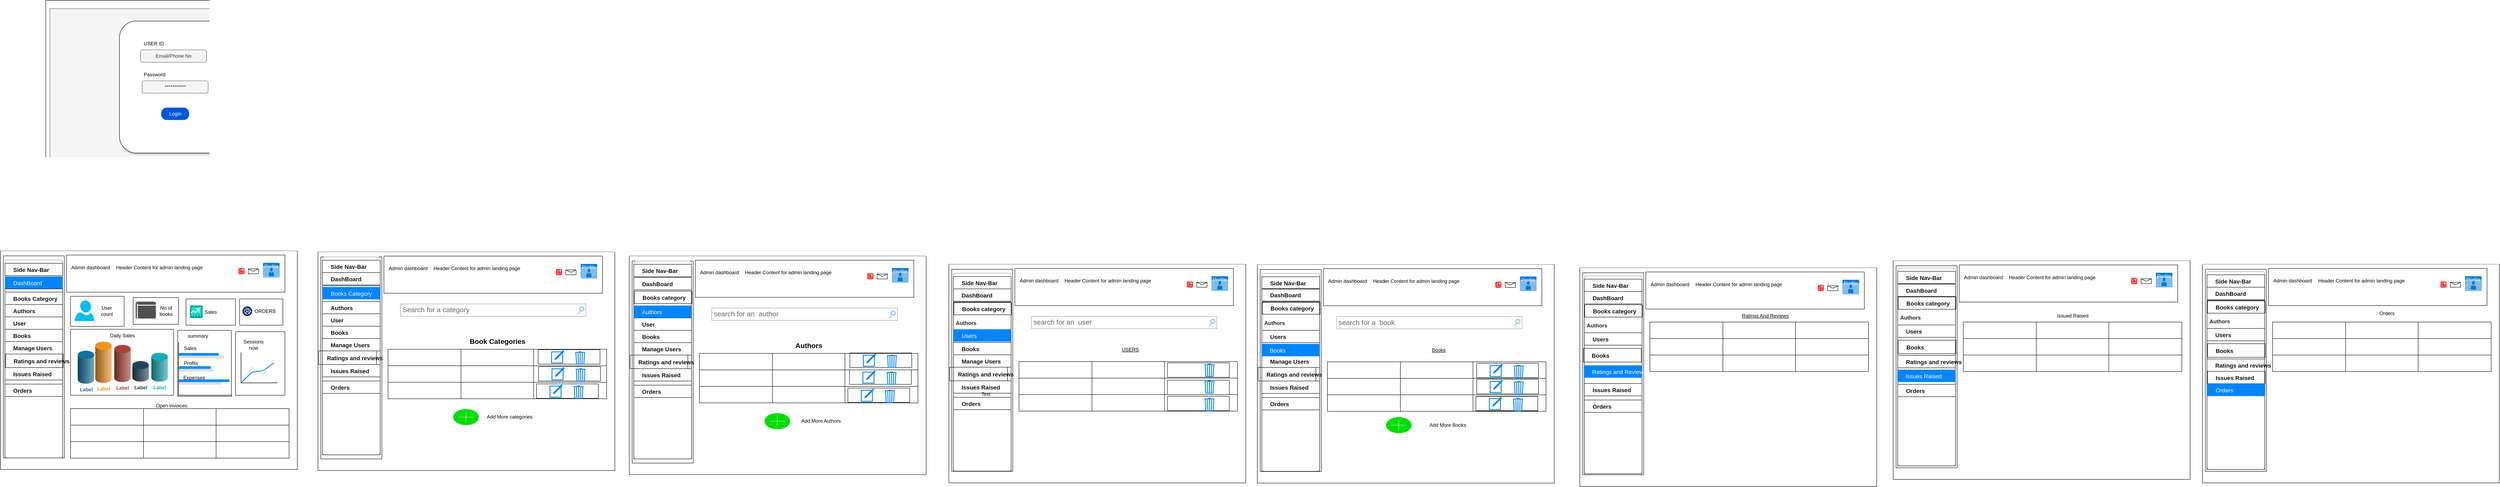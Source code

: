 <mxfile version="24.2.5" type="device">
  <diagram name="Page-1" id="obt-ZxAvYhlOpcp4tHKX">
    <mxGraphModel dx="1480" dy="2034" grid="1" gridSize="10" guides="1" tooltips="1" connect="1" arrows="1" fold="1" page="1" pageScale="1" pageWidth="850" pageHeight="1100" math="0" shadow="0">
      <root>
        <mxCell id="0" />
        <mxCell id="1" parent="0" />
        <mxCell id="xR2dN2kpFlDTe0RpkALn-1" value="" style="swimlane;startSize=0;swimlaneFillColor=default;" parent="1" vertex="1">
          <mxGeometry x="240" y="-262.5" width="720" height="530" as="geometry" />
        </mxCell>
        <mxCell id="xR2dN2kpFlDTe0RpkALn-2" value="" style="swimlane;startSize=0;" parent="xR2dN2kpFlDTe0RpkALn-1" vertex="1">
          <mxGeometry x="160" y="10" width="530" height="90" as="geometry" />
        </mxCell>
        <mxCell id="xR2dN2kpFlDTe0RpkALn-3" value="Header Content for admin landing page" style="text;html=1;align=center;verticalAlign=middle;resizable=0;points=[];autosize=1;strokeColor=none;fillColor=none;" parent="xR2dN2kpFlDTe0RpkALn-2" vertex="1">
          <mxGeometry x="110" y="15" width="230" height="30" as="geometry" />
        </mxCell>
        <mxCell id="xR2dN2kpFlDTe0RpkALn-4" value="Admin dashboard&amp;nbsp;" style="text;html=1;align=center;verticalAlign=middle;resizable=0;points=[];autosize=1;strokeColor=none;fillColor=none;" parent="xR2dN2kpFlDTe0RpkALn-2" vertex="1">
          <mxGeometry y="15" width="120" height="30" as="geometry" />
        </mxCell>
        <mxCell id="xR2dN2kpFlDTe0RpkALn-5" value="" style="html=1;strokeWidth=1;shadow=0;dashed=0;shape=mxgraph.ios7.misc.notification;fillColor=#FF3B2F;strokeColor=none;buttonText=;strokeColor2=#222222;fontColor=#222222;fontSize=8;verticalLabelPosition=bottom;verticalAlign=top;align=center;sketch=0;" parent="xR2dN2kpFlDTe0RpkALn-2" vertex="1">
          <mxGeometry x="417" y="31.5" width="15" height="15" as="geometry" />
        </mxCell>
        <mxCell id="xR2dN2kpFlDTe0RpkALn-6" value="" style="shape=message;html=1;html=1;outlineConnect=0;labelPosition=center;verticalLabelPosition=bottom;align=center;verticalAlign=top;" parent="xR2dN2kpFlDTe0RpkALn-2" vertex="1">
          <mxGeometry x="441" y="33.5" width="25" height="12" as="geometry" />
        </mxCell>
        <mxCell id="xR2dN2kpFlDTe0RpkALn-7" value="Profile" style="html=1;whiteSpace=wrap;strokeColor=none;fillColor=#0079D6;labelPosition=center;verticalLabelPosition=middle;verticalAlign=top;align=center;fontSize=12;outlineConnect=0;spacingTop=-6;fontColor=#FFFFFF;sketch=0;shape=mxgraph.sitemap.profile;" parent="xR2dN2kpFlDTe0RpkALn-2" vertex="1">
          <mxGeometry x="477" y="19" width="40" height="35" as="geometry" />
        </mxCell>
        <mxCell id="xR2dN2kpFlDTe0RpkALn-8" value="" style="swimlane;startSize=0;" parent="xR2dN2kpFlDTe0RpkALn-1" vertex="1">
          <mxGeometry x="7" y="12" width="148" height="490" as="geometry" />
        </mxCell>
        <mxCell id="xR2dN2kpFlDTe0RpkALn-16" value="" style="html=1;shadow=0;dashed=0;shape=mxgraph.bootstrap.rrect;rSize=5;fillColor=#ffffff;strokeColor=#999999;" parent="xR2dN2kpFlDTe0RpkALn-8" vertex="1">
          <mxGeometry x="4" y="10" width="140" height="480" as="geometry" />
        </mxCell>
        <mxCell id="xR2dN2kpFlDTe0RpkALn-17" value="Side Nav-Bar" style="align=left;spacing=20;fontSize=14;fontStyle=1;fillColor=none;fontColor=#121212;" parent="xR2dN2kpFlDTe0RpkALn-16" vertex="1">
          <mxGeometry width="140" height="30" relative="1" as="geometry">
            <mxPoint y="8" as="offset" />
          </mxGeometry>
        </mxCell>
        <mxCell id="xR2dN2kpFlDTe0RpkALn-18" value="DashBoard" style="fillColor=#0085FC;strokeColor=none;fontColor=#ffffff;align=left;spacing=20;fontSize=14;sketch=0;" parent="xR2dN2kpFlDTe0RpkALn-16" vertex="1">
          <mxGeometry width="140" height="30" relative="1" as="geometry">
            <mxPoint y="40" as="offset" />
          </mxGeometry>
        </mxCell>
        <mxCell id="xR2dN2kpFlDTe0RpkALn-29" value="Ratings and reviews" style="align=left;spacing=20;fontSize=14;fontStyle=1;fillColor=none;fontColor=#121212;" parent="xR2dN2kpFlDTe0RpkALn-16" vertex="1">
          <mxGeometry x="1" y="228" width="140" height="33" as="geometry" />
        </mxCell>
        <mxCell id="xR2dN2kpFlDTe0RpkALn-32" value="" style="swimlane;startSize=0;" parent="xR2dN2kpFlDTe0RpkALn-16" vertex="1">
          <mxGeometry y="70" width="140" height="410" as="geometry" />
        </mxCell>
        <mxCell id="xR2dN2kpFlDTe0RpkALn-26" value="Books Category" style="align=left;spacing=20;fontSize=14;fontStyle=1;fillColor=none;fontColor=#121212;" parent="xR2dN2kpFlDTe0RpkALn-32" vertex="1">
          <mxGeometry y="8" width="140" height="30" as="geometry" />
        </mxCell>
        <mxCell id="xR2dN2kpFlDTe0RpkALn-24" value="Authors" style="align=left;spacing=20;fontSize=14;fontStyle=1;fillColor=none;fontColor=#121212;" parent="xR2dN2kpFlDTe0RpkALn-32" vertex="1">
          <mxGeometry y="38" width="140" height="30" as="geometry" />
        </mxCell>
        <mxCell id="xR2dN2kpFlDTe0RpkALn-25" value="User" style="align=left;spacing=20;fontSize=14;fontStyle=1;fillColor=none;fontColor=#121212;" parent="xR2dN2kpFlDTe0RpkALn-32" vertex="1">
          <mxGeometry y="68" width="140" height="30" as="geometry" />
        </mxCell>
        <mxCell id="xR2dN2kpFlDTe0RpkALn-27" value="Books" style="align=left;spacing=20;fontSize=14;fontStyle=1;fillColor=none;fontColor=#121212;" parent="xR2dN2kpFlDTe0RpkALn-32" vertex="1">
          <mxGeometry y="98" width="140" height="30" as="geometry" />
        </mxCell>
        <mxCell id="xR2dN2kpFlDTe0RpkALn-28" value="Manage Users" style="align=left;spacing=20;fontSize=14;fontStyle=1;fillColor=none;fontColor=#121212;" parent="xR2dN2kpFlDTe0RpkALn-32" vertex="1">
          <mxGeometry y="128" width="140" height="30" as="geometry" />
        </mxCell>
        <mxCell id="xR2dN2kpFlDTe0RpkALn-30" value="Issues Raised" style="align=left;spacing=20;fontSize=14;fontStyle=1;fillColor=none;fontColor=#121212;" parent="xR2dN2kpFlDTe0RpkALn-32" vertex="1">
          <mxGeometry y="191" width="140" height="30" as="geometry" />
        </mxCell>
        <mxCell id="xR2dN2kpFlDTe0RpkALn-31" value="Orders" style="align=left;spacing=20;fontSize=14;fontStyle=1;fillColor=none;fontColor=#121212;" parent="xR2dN2kpFlDTe0RpkALn-32" vertex="1">
          <mxGeometry y="231" width="140" height="30" as="geometry" />
        </mxCell>
        <mxCell id="xR2dN2kpFlDTe0RpkALn-33" value="" style="swimlane;startSize=0;" parent="xR2dN2kpFlDTe0RpkALn-1" vertex="1">
          <mxGeometry x="170" y="110" width="130" height="73" as="geometry" />
        </mxCell>
        <mxCell id="xR2dN2kpFlDTe0RpkALn-36" value="" style="verticalLabelPosition=bottom;html=1;verticalAlign=top;align=center;strokeColor=none;fillColor=#00BEF2;shape=mxgraph.azure.user;" parent="xR2dN2kpFlDTe0RpkALn-33" vertex="1">
          <mxGeometry x="10" y="10" width="47.5" height="50" as="geometry" />
        </mxCell>
        <mxCell id="xR2dN2kpFlDTe0RpkALn-37" value="User count" style="text;html=1;align=center;verticalAlign=middle;whiteSpace=wrap;rounded=0;" parent="xR2dN2kpFlDTe0RpkALn-33" vertex="1">
          <mxGeometry x="57.5" y="20" width="60" height="30" as="geometry" />
        </mxCell>
        <mxCell id="xR2dN2kpFlDTe0RpkALn-41" value="" style="swimlane;startSize=0;" parent="xR2dN2kpFlDTe0RpkALn-1" vertex="1">
          <mxGeometry x="450" y="116.5" width="120" height="63.5" as="geometry" />
        </mxCell>
        <mxCell id="xR2dN2kpFlDTe0RpkALn-42" value="" style="verticalLabelPosition=bottom;aspect=fixed;html=1;shape=mxgraph.salesforce.sales;" parent="xR2dN2kpFlDTe0RpkALn-41" vertex="1">
          <mxGeometry x="10" y="16" width="30" height="30" as="geometry" />
        </mxCell>
        <mxCell id="xR2dN2kpFlDTe0RpkALn-43" value="&lt;div&gt;&lt;br&gt;&lt;/div&gt;Sales" style="text;html=1;align=center;verticalAlign=middle;whiteSpace=wrap;rounded=0;" parent="xR2dN2kpFlDTe0RpkALn-41" vertex="1">
          <mxGeometry x="30" y="8.5" width="60" height="30" as="geometry" />
        </mxCell>
        <mxCell id="xR2dN2kpFlDTe0RpkALn-45" value="" style="rounded=0;whiteSpace=wrap;html=1;" parent="xR2dN2kpFlDTe0RpkALn-1" vertex="1">
          <mxGeometry x="580" y="116.5" width="105" height="63.5" as="geometry" />
        </mxCell>
        <mxCell id="xR2dN2kpFlDTe0RpkALn-47" value="" style="verticalLabelPosition=bottom;aspect=fixed;html=1;shape=mxgraph.salesforce.customer_3602;" parent="xR2dN2kpFlDTe0RpkALn-1" vertex="1">
          <mxGeometry x="587" y="134.5" width="23.5" height="23.5" as="geometry" />
        </mxCell>
        <mxCell id="xR2dN2kpFlDTe0RpkALn-48" value="ORDERS" style="text;html=1;align=center;verticalAlign=middle;whiteSpace=wrap;rounded=0;" parent="xR2dN2kpFlDTe0RpkALn-1" vertex="1">
          <mxGeometry x="616.5" y="138.75" width="50" height="15.5" as="geometry" />
        </mxCell>
        <mxCell id="xR2dN2kpFlDTe0RpkALn-49" value="" style="swimlane;startSize=0;" parent="xR2dN2kpFlDTe0RpkALn-1" vertex="1">
          <mxGeometry x="170" y="190" width="250" height="160" as="geometry" />
        </mxCell>
        <mxCell id="xR2dN2kpFlDTe0RpkALn-70" value="Label" style="verticalLabelPosition=bottom;verticalAlign=top;html=1;shape=mxgraph.infographic.cylinder;isoAngle=15;fillColor=#10739E;strokeColor=none;fontStyle=1;fontColor=#10739E;fontSize=12;shadow=0;" parent="xR2dN2kpFlDTe0RpkALn-49" vertex="1">
          <mxGeometry x="17.5" y="52" width="40" height="80" as="geometry" />
        </mxCell>
        <mxCell id="xR2dN2kpFlDTe0RpkALn-71" value="Label" style="verticalLabelPosition=bottom;verticalAlign=top;html=1;shape=mxgraph.infographic.cylinder;isoAngle=15;fillColor=#F2931E;strokeColor=none;fontStyle=1;fontColor=#F2931E;fontSize=12;shadow=0;" parent="xR2dN2kpFlDTe0RpkALn-49" vertex="1">
          <mxGeometry x="60" y="30" width="40" height="100" as="geometry" />
        </mxCell>
        <mxCell id="xR2dN2kpFlDTe0RpkALn-72" value="Label" style="verticalLabelPosition=bottom;verticalAlign=top;html=1;shape=mxgraph.infographic.cylinder;isoAngle=15;fillColor=#AE4132;strokeColor=none;fontStyle=1;fontColor=#AE4132;fontSize=12;shadow=0;" parent="xR2dN2kpFlDTe0RpkALn-49" vertex="1">
          <mxGeometry x="106" y="38" width="40" height="90" as="geometry" />
        </mxCell>
        <mxCell id="xR2dN2kpFlDTe0RpkALn-73" value="Label" style="verticalLabelPosition=bottom;verticalAlign=top;html=1;shape=mxgraph.infographic.cylinder;isoAngle=15;fillColor=#23445D;strokeColor=none;fontStyle=1;fontColor=#23445D;fontSize=12;shadow=0;" parent="xR2dN2kpFlDTe0RpkALn-49" vertex="1">
          <mxGeometry x="150" y="77" width="40" height="50" as="geometry" />
        </mxCell>
        <mxCell id="xR2dN2kpFlDTe0RpkALn-74" value="Label" style="verticalLabelPosition=bottom;verticalAlign=top;html=1;shape=mxgraph.infographic.cylinder;isoAngle=15;fillColor=#12AAB5;strokeColor=none;fontStyle=1;fontColor=#12AAB5;fontSize=12;shadow=0;" parent="xR2dN2kpFlDTe0RpkALn-49" vertex="1">
          <mxGeometry x="196" y="57" width="40" height="70" as="geometry" />
        </mxCell>
        <mxCell id="xR2dN2kpFlDTe0RpkALn-81" value="Daily Sales" style="text;html=1;align=center;verticalAlign=middle;whiteSpace=wrap;rounded=0;" parent="xR2dN2kpFlDTe0RpkALn-49" vertex="1">
          <mxGeometry x="86" width="80" height="30" as="geometry" />
        </mxCell>
        <mxCell id="xR2dN2kpFlDTe0RpkALn-38" value="" style="swimlane;startSize=0;" parent="xR2dN2kpFlDTe0RpkALn-1" vertex="1">
          <mxGeometry x="322" y="113" width="110" height="65" as="geometry" />
        </mxCell>
        <mxCell id="xR2dN2kpFlDTe0RpkALn-39" value="" style="sketch=0;pointerEvents=1;shadow=0;dashed=0;html=1;strokeColor=none;fillColor=#505050;labelPosition=center;verticalLabelPosition=bottom;verticalAlign=top;outlineConnect=0;align=center;shape=mxgraph.office.concepts.book_journal;direction=south;" parent="xR2dN2kpFlDTe0RpkALn-38" vertex="1">
          <mxGeometry x="6" y="10" width="49" height="41" as="geometry" />
        </mxCell>
        <mxCell id="xR2dN2kpFlDTe0RpkALn-40" value="No of books" style="text;html=1;align=center;verticalAlign=middle;whiteSpace=wrap;rounded=0;" parent="xR2dN2kpFlDTe0RpkALn-38" vertex="1">
          <mxGeometry x="50" y="17.5" width="60" height="30" as="geometry" />
        </mxCell>
        <mxCell id="xR2dN2kpFlDTe0RpkALn-83" value="" style="swimlane;startSize=0;" parent="xR2dN2kpFlDTe0RpkALn-1" vertex="1">
          <mxGeometry x="570" y="196" width="120" height="154" as="geometry" />
        </mxCell>
        <mxCell id="xR2dN2kpFlDTe0RpkALn-87" value="Sessions now" style="text;html=1;align=center;verticalAlign=middle;whiteSpace=wrap;rounded=0;" parent="xR2dN2kpFlDTe0RpkALn-83" vertex="1">
          <mxGeometry x="13.5" y="16" width="60" height="30" as="geometry" />
        </mxCell>
        <mxCell id="xR2dN2kpFlDTe0RpkALn-88" value="" style="verticalLabelPosition=bottom;shadow=0;dashed=0;align=center;html=1;verticalAlign=top;strokeWidth=1;shape=mxgraph.mockup.graphics.lineChart;strokeColor=none;strokeColor2=#666666;strokeColor3=#008cff;strokeColor4=#dddddd;fontSize=40;" parent="xR2dN2kpFlDTe0RpkALn-83" vertex="1">
          <mxGeometry x="13.5" y="50" width="88.5" height="74" as="geometry" />
        </mxCell>
        <mxCell id="xR2dN2kpFlDTe0RpkALn-91" value="" style="verticalLabelPosition=bottom;shadow=0;dashed=0;align=center;html=1;verticalAlign=top;strokeWidth=1;shape=mxgraph.mockup.graphics.barChart;strokeColor=none;strokeColor2=none;strokeColor3=#666666;fillColor2=#008cff;fillColor3=#dddddd;" parent="xR2dN2kpFlDTe0RpkALn-1" vertex="1">
          <mxGeometry x="432" y="222" width="130" height="128" as="geometry" />
        </mxCell>
        <mxCell id="xR2dN2kpFlDTe0RpkALn-108" value="Open invoices" style="text;html=1;align=center;verticalAlign=middle;whiteSpace=wrap;rounded=0;" parent="xR2dN2kpFlDTe0RpkALn-1" vertex="1">
          <mxGeometry x="350" y="360" width="130" height="30" as="geometry" />
        </mxCell>
        <mxCell id="xR2dN2kpFlDTe0RpkALn-89" value="" style="swimlane;startSize=0;" parent="1" vertex="1">
          <mxGeometry x="670" y="-70" width="130" height="160" as="geometry" />
        </mxCell>
        <mxCell id="xR2dN2kpFlDTe0RpkALn-92" value="Sales" style="text;html=1;align=center;verticalAlign=middle;whiteSpace=wrap;rounded=0;" parent="xR2dN2kpFlDTe0RpkALn-89" vertex="1">
          <mxGeometry y="29" width="60" height="30" as="geometry" />
        </mxCell>
        <mxCell id="xR2dN2kpFlDTe0RpkALn-93" value="Profits" style="text;html=1;align=center;verticalAlign=middle;whiteSpace=wrap;rounded=0;" parent="xR2dN2kpFlDTe0RpkALn-89" vertex="1">
          <mxGeometry x="2" y="65" width="60" height="30" as="geometry" />
        </mxCell>
        <mxCell id="xR2dN2kpFlDTe0RpkALn-94" value="Expenses" style="text;html=1;align=center;verticalAlign=middle;whiteSpace=wrap;rounded=0;" parent="xR2dN2kpFlDTe0RpkALn-89" vertex="1">
          <mxGeometry x="10" y="100" width="60" height="30" as="geometry" />
        </mxCell>
        <mxCell id="xR2dN2kpFlDTe0RpkALn-90" value="summary" style="text;html=1;align=center;verticalAlign=middle;whiteSpace=wrap;rounded=0;" parent="1" vertex="1">
          <mxGeometry x="689" y="-71" width="60" height="30" as="geometry" />
        </mxCell>
        <mxCell id="xR2dN2kpFlDTe0RpkALn-109" value="" style="swimlane;startSize=0;swimlaneFillColor=default;" parent="1" vertex="1">
          <mxGeometry x="1010" y="-260" width="720" height="530" as="geometry" />
        </mxCell>
        <mxCell id="xR2dN2kpFlDTe0RpkALn-110" value="" style="swimlane;startSize=0;" parent="xR2dN2kpFlDTe0RpkALn-109" vertex="1">
          <mxGeometry x="160" y="10" width="530" height="90" as="geometry" />
        </mxCell>
        <mxCell id="xR2dN2kpFlDTe0RpkALn-111" value="Header Content for admin landing page" style="text;html=1;align=center;verticalAlign=middle;resizable=0;points=[];autosize=1;strokeColor=none;fillColor=none;" parent="xR2dN2kpFlDTe0RpkALn-110" vertex="1">
          <mxGeometry x="110" y="15" width="230" height="30" as="geometry" />
        </mxCell>
        <mxCell id="xR2dN2kpFlDTe0RpkALn-112" value="Admin dashboard&amp;nbsp;" style="text;html=1;align=center;verticalAlign=middle;resizable=0;points=[];autosize=1;strokeColor=none;fillColor=none;" parent="xR2dN2kpFlDTe0RpkALn-110" vertex="1">
          <mxGeometry y="15" width="120" height="30" as="geometry" />
        </mxCell>
        <mxCell id="xR2dN2kpFlDTe0RpkALn-113" value="" style="html=1;strokeWidth=1;shadow=0;dashed=0;shape=mxgraph.ios7.misc.notification;fillColor=#FF3B2F;strokeColor=none;buttonText=;strokeColor2=#222222;fontColor=#222222;fontSize=8;verticalLabelPosition=bottom;verticalAlign=top;align=center;sketch=0;" parent="xR2dN2kpFlDTe0RpkALn-110" vertex="1">
          <mxGeometry x="417" y="31.5" width="15" height="15" as="geometry" />
        </mxCell>
        <mxCell id="xR2dN2kpFlDTe0RpkALn-114" value="" style="shape=message;html=1;html=1;outlineConnect=0;labelPosition=center;verticalLabelPosition=bottom;align=center;verticalAlign=top;" parent="xR2dN2kpFlDTe0RpkALn-110" vertex="1">
          <mxGeometry x="441" y="33.5" width="25" height="12" as="geometry" />
        </mxCell>
        <mxCell id="xR2dN2kpFlDTe0RpkALn-115" value="Profile" style="html=1;whiteSpace=wrap;strokeColor=none;fillColor=#0079D6;labelPosition=center;verticalLabelPosition=middle;verticalAlign=top;align=center;fontSize=12;outlineConnect=0;spacingTop=-6;fontColor=#FFFFFF;sketch=0;shape=mxgraph.sitemap.profile;" parent="xR2dN2kpFlDTe0RpkALn-110" vertex="1">
          <mxGeometry x="477" y="19" width="40" height="35" as="geometry" />
        </mxCell>
        <mxCell id="xR2dN2kpFlDTe0RpkALn-116" value="" style="swimlane;startSize=0;" parent="xR2dN2kpFlDTe0RpkALn-109" vertex="1">
          <mxGeometry x="7" y="12" width="148" height="490" as="geometry" />
        </mxCell>
        <mxCell id="xR2dN2kpFlDTe0RpkALn-117" value="" style="html=1;shadow=0;dashed=0;shape=mxgraph.bootstrap.rrect;rSize=5;fillColor=#ffffff;strokeColor=#999999;" parent="xR2dN2kpFlDTe0RpkALn-116" vertex="1">
          <mxGeometry x="4" width="140" height="480" as="geometry" />
        </mxCell>
        <mxCell id="xR2dN2kpFlDTe0RpkALn-118" value="Side Nav-Bar" style="align=left;spacing=20;fontSize=14;fontStyle=1;fillColor=none;fontColor=#121212;" parent="xR2dN2kpFlDTe0RpkALn-117" vertex="1">
          <mxGeometry width="140" height="30" relative="1" as="geometry">
            <mxPoint y="8" as="offset" />
          </mxGeometry>
        </mxCell>
        <mxCell id="xR2dN2kpFlDTe0RpkALn-120" value="Ratings and reviews" style="align=left;spacing=20;fontSize=14;fontStyle=1;fillColor=none;fontColor=#121212;" parent="xR2dN2kpFlDTe0RpkALn-117" vertex="1">
          <mxGeometry x="-9" y="228" width="140" height="33" as="geometry" />
        </mxCell>
        <mxCell id="xR2dN2kpFlDTe0RpkALn-121" value="" style="swimlane;startSize=0;" parent="xR2dN2kpFlDTe0RpkALn-117" vertex="1">
          <mxGeometry y="70" width="140" height="410" as="geometry" />
        </mxCell>
        <mxCell id="xR2dN2kpFlDTe0RpkALn-123" value="Authors" style="align=left;spacing=20;fontSize=14;fontStyle=1;fillColor=none;fontColor=#121212;" parent="xR2dN2kpFlDTe0RpkALn-121" vertex="1">
          <mxGeometry y="38" width="140" height="30" as="geometry" />
        </mxCell>
        <mxCell id="xR2dN2kpFlDTe0RpkALn-124" value="User" style="align=left;spacing=20;fontSize=14;fontStyle=1;fillColor=none;fontColor=#121212;" parent="xR2dN2kpFlDTe0RpkALn-121" vertex="1">
          <mxGeometry y="68" width="140" height="30" as="geometry" />
        </mxCell>
        <mxCell id="xR2dN2kpFlDTe0RpkALn-125" value="Books" style="align=left;spacing=20;fontSize=14;fontStyle=1;fillColor=none;fontColor=#121212;" parent="xR2dN2kpFlDTe0RpkALn-121" vertex="1">
          <mxGeometry y="98" width="140" height="30" as="geometry" />
        </mxCell>
        <mxCell id="xR2dN2kpFlDTe0RpkALn-126" value="Manage Users" style="align=left;spacing=20;fontSize=14;fontStyle=1;fillColor=none;fontColor=#121212;" parent="xR2dN2kpFlDTe0RpkALn-121" vertex="1">
          <mxGeometry y="128" width="140" height="30" as="geometry" />
        </mxCell>
        <mxCell id="xR2dN2kpFlDTe0RpkALn-127" value="Issues Raised" style="align=left;spacing=20;fontSize=14;fontStyle=1;fillColor=none;fontColor=#121212;" parent="xR2dN2kpFlDTe0RpkALn-121" vertex="1">
          <mxGeometry y="191" width="140" height="30" as="geometry" />
        </mxCell>
        <mxCell id="xR2dN2kpFlDTe0RpkALn-128" value="Orders" style="align=left;spacing=20;fontSize=14;fontStyle=1;fillColor=none;fontColor=#121212;" parent="xR2dN2kpFlDTe0RpkALn-121" vertex="1">
          <mxGeometry y="231" width="140" height="30" as="geometry" />
        </mxCell>
        <mxCell id="xR2dN2kpFlDTe0RpkALn-119" value="Books Category" style="fillColor=#0085FC;strokeColor=none;fontColor=#ffffff;align=left;spacing=20;fontSize=14;sketch=0;" parent="xR2dN2kpFlDTe0RpkALn-121" vertex="1">
          <mxGeometry width="140" height="30" relative="1" as="geometry">
            <mxPoint y="3" as="offset" />
          </mxGeometry>
        </mxCell>
        <mxCell id="xR2dN2kpFlDTe0RpkALn-122" value="DashBoard" style="align=left;spacing=20;fontSize=14;fontStyle=1;fillColor=none;fontColor=#121212;" parent="xR2dN2kpFlDTe0RpkALn-117" vertex="1">
          <mxGeometry y="38" width="140" height="30" as="geometry" />
        </mxCell>
        <mxCell id="xR2dN2kpFlDTe0RpkALn-95" value="" style="shape=table;startSize=0;container=1;collapsible=0;childLayout=tableLayout;fontSize=16;" parent="xR2dN2kpFlDTe0RpkALn-109" vertex="1">
          <mxGeometry x="170" y="236" width="530" height="120" as="geometry" />
        </mxCell>
        <mxCell id="xR2dN2kpFlDTe0RpkALn-96" value="" style="shape=tableRow;horizontal=0;startSize=0;swimlaneHead=0;swimlaneBody=0;strokeColor=inherit;top=0;left=0;bottom=0;right=0;collapsible=0;dropTarget=0;fillColor=none;points=[[0,0.5],[1,0.5]];portConstraint=eastwest;fontSize=16;" parent="xR2dN2kpFlDTe0RpkALn-95" vertex="1">
          <mxGeometry width="530" height="40" as="geometry" />
        </mxCell>
        <mxCell id="xR2dN2kpFlDTe0RpkALn-97" value="" style="shape=partialRectangle;html=1;whiteSpace=wrap;connectable=0;strokeColor=inherit;overflow=hidden;fillColor=none;top=0;left=0;bottom=0;right=0;pointerEvents=1;fontSize=16;" parent="xR2dN2kpFlDTe0RpkALn-96" vertex="1">
          <mxGeometry width="177" height="40" as="geometry">
            <mxRectangle width="177" height="40" as="alternateBounds" />
          </mxGeometry>
        </mxCell>
        <mxCell id="xR2dN2kpFlDTe0RpkALn-98" value="" style="shape=partialRectangle;html=1;whiteSpace=wrap;connectable=0;strokeColor=inherit;overflow=hidden;fillColor=none;top=0;left=0;bottom=0;right=0;pointerEvents=1;fontSize=16;" parent="xR2dN2kpFlDTe0RpkALn-96" vertex="1">
          <mxGeometry x="177" width="176" height="40" as="geometry">
            <mxRectangle width="176" height="40" as="alternateBounds" />
          </mxGeometry>
        </mxCell>
        <mxCell id="xR2dN2kpFlDTe0RpkALn-99" value="" style="shape=partialRectangle;html=1;whiteSpace=wrap;connectable=0;strokeColor=inherit;overflow=hidden;fillColor=none;top=0;left=0;bottom=0;right=0;pointerEvents=1;fontSize=16;" parent="xR2dN2kpFlDTe0RpkALn-96" vertex="1">
          <mxGeometry x="353" width="177" height="40" as="geometry">
            <mxRectangle width="177" height="40" as="alternateBounds" />
          </mxGeometry>
        </mxCell>
        <mxCell id="xR2dN2kpFlDTe0RpkALn-100" value="" style="shape=tableRow;horizontal=0;startSize=0;swimlaneHead=0;swimlaneBody=0;strokeColor=inherit;top=0;left=0;bottom=0;right=0;collapsible=0;dropTarget=0;fillColor=none;points=[[0,0.5],[1,0.5]];portConstraint=eastwest;fontSize=16;" parent="xR2dN2kpFlDTe0RpkALn-95" vertex="1">
          <mxGeometry y="40" width="530" height="40" as="geometry" />
        </mxCell>
        <mxCell id="xR2dN2kpFlDTe0RpkALn-101" value="" style="shape=partialRectangle;html=1;whiteSpace=wrap;connectable=0;strokeColor=inherit;overflow=hidden;fillColor=none;top=0;left=0;bottom=0;right=0;pointerEvents=1;fontSize=16;" parent="xR2dN2kpFlDTe0RpkALn-100" vertex="1">
          <mxGeometry width="177" height="40" as="geometry">
            <mxRectangle width="177" height="40" as="alternateBounds" />
          </mxGeometry>
        </mxCell>
        <mxCell id="xR2dN2kpFlDTe0RpkALn-102" value="" style="shape=partialRectangle;html=1;whiteSpace=wrap;connectable=0;strokeColor=inherit;overflow=hidden;fillColor=none;top=0;left=0;bottom=0;right=0;pointerEvents=1;fontSize=16;" parent="xR2dN2kpFlDTe0RpkALn-100" vertex="1">
          <mxGeometry x="177" width="176" height="40" as="geometry">
            <mxRectangle width="176" height="40" as="alternateBounds" />
          </mxGeometry>
        </mxCell>
        <mxCell id="xR2dN2kpFlDTe0RpkALn-103" value="" style="shape=partialRectangle;html=1;whiteSpace=wrap;connectable=0;strokeColor=inherit;overflow=hidden;fillColor=none;top=0;left=0;bottom=0;right=0;pointerEvents=1;fontSize=16;" parent="xR2dN2kpFlDTe0RpkALn-100" vertex="1">
          <mxGeometry x="353" width="177" height="40" as="geometry">
            <mxRectangle width="177" height="40" as="alternateBounds" />
          </mxGeometry>
        </mxCell>
        <mxCell id="xR2dN2kpFlDTe0RpkALn-104" value="" style="shape=tableRow;horizontal=0;startSize=0;swimlaneHead=0;swimlaneBody=0;strokeColor=inherit;top=0;left=0;bottom=0;right=0;collapsible=0;dropTarget=0;fillColor=none;points=[[0,0.5],[1,0.5]];portConstraint=eastwest;fontSize=16;" parent="xR2dN2kpFlDTe0RpkALn-95" vertex="1">
          <mxGeometry y="80" width="530" height="40" as="geometry" />
        </mxCell>
        <mxCell id="xR2dN2kpFlDTe0RpkALn-105" value="" style="shape=partialRectangle;html=1;whiteSpace=wrap;connectable=0;strokeColor=inherit;overflow=hidden;fillColor=none;top=0;left=0;bottom=0;right=0;pointerEvents=1;fontSize=16;" parent="xR2dN2kpFlDTe0RpkALn-104" vertex="1">
          <mxGeometry width="177" height="40" as="geometry">
            <mxRectangle width="177" height="40" as="alternateBounds" />
          </mxGeometry>
        </mxCell>
        <mxCell id="xR2dN2kpFlDTe0RpkALn-106" value="" style="shape=partialRectangle;html=1;whiteSpace=wrap;connectable=0;strokeColor=inherit;overflow=hidden;fillColor=none;top=0;left=0;bottom=0;right=0;pointerEvents=1;fontSize=16;" parent="xR2dN2kpFlDTe0RpkALn-104" vertex="1">
          <mxGeometry x="177" width="176" height="40" as="geometry">
            <mxRectangle width="176" height="40" as="alternateBounds" />
          </mxGeometry>
        </mxCell>
        <mxCell id="xR2dN2kpFlDTe0RpkALn-107" value="" style="shape=partialRectangle;html=1;whiteSpace=wrap;connectable=0;strokeColor=inherit;overflow=hidden;fillColor=none;top=0;left=0;bottom=0;right=0;pointerEvents=1;fontSize=16;" parent="xR2dN2kpFlDTe0RpkALn-104" vertex="1">
          <mxGeometry x="353" width="177" height="40" as="geometry">
            <mxRectangle width="177" height="40" as="alternateBounds" />
          </mxGeometry>
        </mxCell>
        <mxCell id="xR2dN2kpFlDTe0RpkALn-168" value="" style="swimlane;startSize=0;" parent="xR2dN2kpFlDTe0RpkALn-109" vertex="1">
          <mxGeometry x="530" y="320" width="150" height="35" as="geometry" />
        </mxCell>
        <mxCell id="xR2dN2kpFlDTe0RpkALn-166" value="" style="html=1;verticalLabelPosition=bottom;align=center;labelBackgroundColor=#ffffff;verticalAlign=top;strokeWidth=2;strokeColor=#0080F0;shadow=0;dashed=0;shape=mxgraph.ios7.icons.edit;" parent="xR2dN2kpFlDTe0RpkALn-168" vertex="1">
          <mxGeometry x="32.6" y="2.8" width="29.4" height="29.4" as="geometry" />
        </mxCell>
        <mxCell id="xR2dN2kpFlDTe0RpkALn-167" value="" style="html=1;verticalLabelPosition=bottom;align=center;labelBackgroundColor=#ffffff;verticalAlign=top;strokeWidth=2;strokeColor=#0080F0;shadow=0;dashed=0;shape=mxgraph.ios7.icons.trashcan;" parent="xR2dN2kpFlDTe0RpkALn-168" vertex="1">
          <mxGeometry x="90" y="5" width="24" height="30" as="geometry" />
        </mxCell>
        <mxCell id="xR2dN2kpFlDTe0RpkALn-176" value="Book Categories" style="text;html=1;align=center;verticalAlign=middle;whiteSpace=wrap;rounded=0;fontStyle=1;fontSize=17;" parent="xR2dN2kpFlDTe0RpkALn-109" vertex="1">
          <mxGeometry x="337.5" y="203" width="195" height="30" as="geometry" />
        </mxCell>
        <mxCell id="xR2dN2kpFlDTe0RpkALn-177" value="" style="html=1;verticalLabelPosition=bottom;labelBackgroundColor=#ffffff;verticalAlign=top;shadow=0;dashed=0;strokeWidth=2;shape=mxgraph.ios7.misc.add;fillColor=#00dd00;strokeColor=#ffffff;sketch=0;" parent="xR2dN2kpFlDTe0RpkALn-109" vertex="1">
          <mxGeometry x="328" y="381" width="62" height="39" as="geometry" />
        </mxCell>
        <mxCell id="xR2dN2kpFlDTe0RpkALn-178" value="Add More categories" style="text;html=1;align=center;verticalAlign=middle;whiteSpace=wrap;rounded=0;" parent="xR2dN2kpFlDTe0RpkALn-109" vertex="1">
          <mxGeometry x="390" y="385" width="150" height="30" as="geometry" />
        </mxCell>
        <mxCell id="xR2dN2kpFlDTe0RpkALn-179" value="Search for a category" style="strokeWidth=1;shadow=0;dashed=0;align=center;html=1;shape=mxgraph.mockup.forms.searchBox;strokeColor=#999999;mainText=;strokeColor2=#008cff;fontColor=#666666;fontSize=17;align=left;spacingLeft=3;whiteSpace=wrap;" parent="xR2dN2kpFlDTe0RpkALn-109" vertex="1">
          <mxGeometry x="200" y="126" width="450" height="30" as="geometry" />
        </mxCell>
        <mxCell id="xR2dN2kpFlDTe0RpkALn-169" value="" style="swimlane;startSize=0;" parent="1" vertex="1">
          <mxGeometry x="1545" y="18" width="150" height="35" as="geometry" />
        </mxCell>
        <mxCell id="xR2dN2kpFlDTe0RpkALn-170" value="" style="html=1;verticalLabelPosition=bottom;align=center;labelBackgroundColor=#ffffff;verticalAlign=top;strokeWidth=2;strokeColor=#0080F0;shadow=0;dashed=0;shape=mxgraph.ios7.icons.edit;" parent="xR2dN2kpFlDTe0RpkALn-169" vertex="1">
          <mxGeometry x="32.6" y="2.8" width="29.4" height="29.4" as="geometry" />
        </mxCell>
        <mxCell id="xR2dN2kpFlDTe0RpkALn-171" value="" style="html=1;verticalLabelPosition=bottom;align=center;labelBackgroundColor=#ffffff;verticalAlign=top;strokeWidth=2;strokeColor=#0080F0;shadow=0;dashed=0;shape=mxgraph.ios7.icons.trashcan;" parent="xR2dN2kpFlDTe0RpkALn-169" vertex="1">
          <mxGeometry x="90" y="5" width="24" height="30" as="geometry" />
        </mxCell>
        <mxCell id="xR2dN2kpFlDTe0RpkALn-173" value="" style="swimlane;startSize=0;" parent="1" vertex="1">
          <mxGeometry x="1544" y="-23" width="150" height="35" as="geometry" />
        </mxCell>
        <mxCell id="xR2dN2kpFlDTe0RpkALn-174" value="" style="html=1;verticalLabelPosition=bottom;align=center;labelBackgroundColor=#ffffff;verticalAlign=top;strokeWidth=2;strokeColor=#0080F0;shadow=0;dashed=0;shape=mxgraph.ios7.icons.edit;" parent="xR2dN2kpFlDTe0RpkALn-173" vertex="1">
          <mxGeometry x="32.6" y="2.8" width="29.4" height="29.4" as="geometry" />
        </mxCell>
        <mxCell id="xR2dN2kpFlDTe0RpkALn-175" value="" style="html=1;verticalLabelPosition=bottom;align=center;labelBackgroundColor=#ffffff;verticalAlign=top;strokeWidth=2;strokeColor=#0080F0;shadow=0;dashed=0;shape=mxgraph.ios7.icons.trashcan;" parent="xR2dN2kpFlDTe0RpkALn-173" vertex="1">
          <mxGeometry x="90" y="5" width="24" height="30" as="geometry" />
        </mxCell>
        <mxCell id="xR2dN2kpFlDTe0RpkALn-180" value="" style="swimlane;startSize=0;swimlaneFillColor=default;" parent="1" vertex="1">
          <mxGeometry x="1765" y="-250" width="720" height="530" as="geometry" />
        </mxCell>
        <mxCell id="xR2dN2kpFlDTe0RpkALn-181" value="" style="swimlane;startSize=0;" parent="xR2dN2kpFlDTe0RpkALn-180" vertex="1">
          <mxGeometry x="160" y="10" width="530" height="90" as="geometry" />
        </mxCell>
        <mxCell id="xR2dN2kpFlDTe0RpkALn-182" value="Header Content for admin landing page" style="text;html=1;align=center;verticalAlign=middle;resizable=0;points=[];autosize=1;strokeColor=none;fillColor=none;" parent="xR2dN2kpFlDTe0RpkALn-181" vertex="1">
          <mxGeometry x="110" y="15" width="230" height="30" as="geometry" />
        </mxCell>
        <mxCell id="xR2dN2kpFlDTe0RpkALn-183" value="Admin dashboard&amp;nbsp;" style="text;html=1;align=center;verticalAlign=middle;resizable=0;points=[];autosize=1;strokeColor=none;fillColor=none;" parent="xR2dN2kpFlDTe0RpkALn-181" vertex="1">
          <mxGeometry y="15" width="120" height="30" as="geometry" />
        </mxCell>
        <mxCell id="xR2dN2kpFlDTe0RpkALn-184" value="" style="html=1;strokeWidth=1;shadow=0;dashed=0;shape=mxgraph.ios7.misc.notification;fillColor=#FF3B2F;strokeColor=none;buttonText=;strokeColor2=#222222;fontColor=#222222;fontSize=8;verticalLabelPosition=bottom;verticalAlign=top;align=center;sketch=0;" parent="xR2dN2kpFlDTe0RpkALn-181" vertex="1">
          <mxGeometry x="417" y="31.5" width="15" height="15" as="geometry" />
        </mxCell>
        <mxCell id="xR2dN2kpFlDTe0RpkALn-185" value="" style="shape=message;html=1;html=1;outlineConnect=0;labelPosition=center;verticalLabelPosition=bottom;align=center;verticalAlign=top;" parent="xR2dN2kpFlDTe0RpkALn-181" vertex="1">
          <mxGeometry x="441" y="33.5" width="25" height="12" as="geometry" />
        </mxCell>
        <mxCell id="xR2dN2kpFlDTe0RpkALn-186" value="Profile" style="html=1;whiteSpace=wrap;strokeColor=none;fillColor=#0079D6;labelPosition=center;verticalLabelPosition=middle;verticalAlign=top;align=center;fontSize=12;outlineConnect=0;spacingTop=-6;fontColor=#FFFFFF;sketch=0;shape=mxgraph.sitemap.profile;" parent="xR2dN2kpFlDTe0RpkALn-181" vertex="1">
          <mxGeometry x="477" y="19" width="40" height="35" as="geometry" />
        </mxCell>
        <mxCell id="xR2dN2kpFlDTe0RpkALn-187" value="" style="swimlane;startSize=0;" parent="xR2dN2kpFlDTe0RpkALn-180" vertex="1">
          <mxGeometry x="7" y="12" width="148" height="490" as="geometry" />
        </mxCell>
        <mxCell id="xR2dN2kpFlDTe0RpkALn-188" value="" style="html=1;shadow=0;dashed=0;shape=mxgraph.bootstrap.rrect;rSize=5;fillColor=#ffffff;strokeColor=#999999;" parent="xR2dN2kpFlDTe0RpkALn-187" vertex="1">
          <mxGeometry x="4" width="140" height="480" as="geometry" />
        </mxCell>
        <mxCell id="xR2dN2kpFlDTe0RpkALn-189" value="Side Nav-Bar" style="align=left;spacing=20;fontSize=14;fontStyle=1;fillColor=none;fontColor=#121212;" parent="xR2dN2kpFlDTe0RpkALn-188" vertex="1">
          <mxGeometry width="140" height="30" relative="1" as="geometry">
            <mxPoint y="8" as="offset" />
          </mxGeometry>
        </mxCell>
        <mxCell id="xR2dN2kpFlDTe0RpkALn-190" value="Ratings and reviews" style="align=left;spacing=20;fontSize=14;fontStyle=1;fillColor=none;fontColor=#121212;" parent="xR2dN2kpFlDTe0RpkALn-188" vertex="1">
          <mxGeometry x="-9" y="228" width="140" height="33" as="geometry" />
        </mxCell>
        <mxCell id="xR2dN2kpFlDTe0RpkALn-191" value="" style="swimlane;startSize=0;" parent="xR2dN2kpFlDTe0RpkALn-188" vertex="1">
          <mxGeometry y="70" width="140" height="410" as="geometry" />
        </mxCell>
        <mxCell id="xR2dN2kpFlDTe0RpkALn-192" value="Books category" style="align=left;spacing=20;fontSize=14;fontStyle=1;fillColor=none;fontColor=#121212;" parent="xR2dN2kpFlDTe0RpkALn-191" vertex="1">
          <mxGeometry x="1" y="3" width="140" height="30" as="geometry" />
        </mxCell>
        <mxCell id="xR2dN2kpFlDTe0RpkALn-193" value="User" style="align=left;spacing=20;fontSize=14;fontStyle=1;fillColor=none;fontColor=#121212;" parent="xR2dN2kpFlDTe0RpkALn-191" vertex="1">
          <mxGeometry y="68" width="140" height="30" as="geometry" />
        </mxCell>
        <mxCell id="xR2dN2kpFlDTe0RpkALn-194" value="Books" style="align=left;spacing=20;fontSize=14;fontStyle=1;fillColor=none;fontColor=#121212;" parent="xR2dN2kpFlDTe0RpkALn-191" vertex="1">
          <mxGeometry y="98" width="140" height="30" as="geometry" />
        </mxCell>
        <mxCell id="xR2dN2kpFlDTe0RpkALn-195" value="Manage Users" style="align=left;spacing=20;fontSize=14;fontStyle=1;fillColor=none;fontColor=#121212;" parent="xR2dN2kpFlDTe0RpkALn-191" vertex="1">
          <mxGeometry y="128" width="140" height="30" as="geometry" />
        </mxCell>
        <mxCell id="xR2dN2kpFlDTe0RpkALn-196" value="Issues Raised" style="align=left;spacing=20;fontSize=14;fontStyle=1;fillColor=none;fontColor=#121212;" parent="xR2dN2kpFlDTe0RpkALn-191" vertex="1">
          <mxGeometry y="191" width="140" height="30" as="geometry" />
        </mxCell>
        <mxCell id="xR2dN2kpFlDTe0RpkALn-197" value="Orders" style="align=left;spacing=20;fontSize=14;fontStyle=1;fillColor=none;fontColor=#121212;" parent="xR2dN2kpFlDTe0RpkALn-191" vertex="1">
          <mxGeometry y="231" width="140" height="30" as="geometry" />
        </mxCell>
        <mxCell id="xR2dN2kpFlDTe0RpkALn-198" value="Authors" style="fillColor=#0085FC;strokeColor=none;fontColor=#ffffff;align=left;spacing=20;fontSize=14;sketch=0;" parent="xR2dN2kpFlDTe0RpkALn-191" vertex="1">
          <mxGeometry width="140" height="30" relative="1" as="geometry">
            <mxPoint y="38" as="offset" />
          </mxGeometry>
        </mxCell>
        <mxCell id="xR2dN2kpFlDTe0RpkALn-199" value="DashBoard" style="align=left;spacing=20;fontSize=14;fontStyle=1;fillColor=none;fontColor=#121212;" parent="xR2dN2kpFlDTe0RpkALn-188" vertex="1">
          <mxGeometry y="40" width="140" height="30" as="geometry" />
        </mxCell>
        <mxCell id="xR2dN2kpFlDTe0RpkALn-200" value="" style="shape=table;startSize=0;container=1;collapsible=0;childLayout=tableLayout;fontSize=16;" parent="xR2dN2kpFlDTe0RpkALn-180" vertex="1">
          <mxGeometry x="170" y="236" width="530" height="120" as="geometry" />
        </mxCell>
        <mxCell id="xR2dN2kpFlDTe0RpkALn-201" value="" style="shape=tableRow;horizontal=0;startSize=0;swimlaneHead=0;swimlaneBody=0;strokeColor=inherit;top=0;left=0;bottom=0;right=0;collapsible=0;dropTarget=0;fillColor=none;points=[[0,0.5],[1,0.5]];portConstraint=eastwest;fontSize=16;" parent="xR2dN2kpFlDTe0RpkALn-200" vertex="1">
          <mxGeometry width="530" height="40" as="geometry" />
        </mxCell>
        <mxCell id="xR2dN2kpFlDTe0RpkALn-202" value="" style="shape=partialRectangle;html=1;whiteSpace=wrap;connectable=0;strokeColor=inherit;overflow=hidden;fillColor=none;top=0;left=0;bottom=0;right=0;pointerEvents=1;fontSize=16;" parent="xR2dN2kpFlDTe0RpkALn-201" vertex="1">
          <mxGeometry width="177" height="40" as="geometry">
            <mxRectangle width="177" height="40" as="alternateBounds" />
          </mxGeometry>
        </mxCell>
        <mxCell id="xR2dN2kpFlDTe0RpkALn-203" value="" style="shape=partialRectangle;html=1;whiteSpace=wrap;connectable=0;strokeColor=inherit;overflow=hidden;fillColor=none;top=0;left=0;bottom=0;right=0;pointerEvents=1;fontSize=16;" parent="xR2dN2kpFlDTe0RpkALn-201" vertex="1">
          <mxGeometry x="177" width="176" height="40" as="geometry">
            <mxRectangle width="176" height="40" as="alternateBounds" />
          </mxGeometry>
        </mxCell>
        <mxCell id="xR2dN2kpFlDTe0RpkALn-204" value="" style="shape=partialRectangle;html=1;whiteSpace=wrap;connectable=0;strokeColor=inherit;overflow=hidden;fillColor=none;top=0;left=0;bottom=0;right=0;pointerEvents=1;fontSize=16;" parent="xR2dN2kpFlDTe0RpkALn-201" vertex="1">
          <mxGeometry x="353" width="177" height="40" as="geometry">
            <mxRectangle width="177" height="40" as="alternateBounds" />
          </mxGeometry>
        </mxCell>
        <mxCell id="xR2dN2kpFlDTe0RpkALn-205" value="" style="shape=tableRow;horizontal=0;startSize=0;swimlaneHead=0;swimlaneBody=0;strokeColor=inherit;top=0;left=0;bottom=0;right=0;collapsible=0;dropTarget=0;fillColor=none;points=[[0,0.5],[1,0.5]];portConstraint=eastwest;fontSize=16;" parent="xR2dN2kpFlDTe0RpkALn-200" vertex="1">
          <mxGeometry y="40" width="530" height="40" as="geometry" />
        </mxCell>
        <mxCell id="xR2dN2kpFlDTe0RpkALn-206" value="" style="shape=partialRectangle;html=1;whiteSpace=wrap;connectable=0;strokeColor=inherit;overflow=hidden;fillColor=none;top=0;left=0;bottom=0;right=0;pointerEvents=1;fontSize=16;" parent="xR2dN2kpFlDTe0RpkALn-205" vertex="1">
          <mxGeometry width="177" height="40" as="geometry">
            <mxRectangle width="177" height="40" as="alternateBounds" />
          </mxGeometry>
        </mxCell>
        <mxCell id="xR2dN2kpFlDTe0RpkALn-207" value="" style="shape=partialRectangle;html=1;whiteSpace=wrap;connectable=0;strokeColor=inherit;overflow=hidden;fillColor=none;top=0;left=0;bottom=0;right=0;pointerEvents=1;fontSize=16;" parent="xR2dN2kpFlDTe0RpkALn-205" vertex="1">
          <mxGeometry x="177" width="176" height="40" as="geometry">
            <mxRectangle width="176" height="40" as="alternateBounds" />
          </mxGeometry>
        </mxCell>
        <mxCell id="xR2dN2kpFlDTe0RpkALn-208" value="" style="shape=partialRectangle;html=1;whiteSpace=wrap;connectable=0;strokeColor=inherit;overflow=hidden;fillColor=none;top=0;left=0;bottom=0;right=0;pointerEvents=1;fontSize=16;" parent="xR2dN2kpFlDTe0RpkALn-205" vertex="1">
          <mxGeometry x="353" width="177" height="40" as="geometry">
            <mxRectangle width="177" height="40" as="alternateBounds" />
          </mxGeometry>
        </mxCell>
        <mxCell id="xR2dN2kpFlDTe0RpkALn-209" value="" style="shape=tableRow;horizontal=0;startSize=0;swimlaneHead=0;swimlaneBody=0;strokeColor=inherit;top=0;left=0;bottom=0;right=0;collapsible=0;dropTarget=0;fillColor=none;points=[[0,0.5],[1,0.5]];portConstraint=eastwest;fontSize=16;" parent="xR2dN2kpFlDTe0RpkALn-200" vertex="1">
          <mxGeometry y="80" width="530" height="40" as="geometry" />
        </mxCell>
        <mxCell id="xR2dN2kpFlDTe0RpkALn-210" value="" style="shape=partialRectangle;html=1;whiteSpace=wrap;connectable=0;strokeColor=inherit;overflow=hidden;fillColor=none;top=0;left=0;bottom=0;right=0;pointerEvents=1;fontSize=16;" parent="xR2dN2kpFlDTe0RpkALn-209" vertex="1">
          <mxGeometry width="177" height="40" as="geometry">
            <mxRectangle width="177" height="40" as="alternateBounds" />
          </mxGeometry>
        </mxCell>
        <mxCell id="xR2dN2kpFlDTe0RpkALn-211" value="" style="shape=partialRectangle;html=1;whiteSpace=wrap;connectable=0;strokeColor=inherit;overflow=hidden;fillColor=none;top=0;left=0;bottom=0;right=0;pointerEvents=1;fontSize=16;" parent="xR2dN2kpFlDTe0RpkALn-209" vertex="1">
          <mxGeometry x="177" width="176" height="40" as="geometry">
            <mxRectangle width="176" height="40" as="alternateBounds" />
          </mxGeometry>
        </mxCell>
        <mxCell id="xR2dN2kpFlDTe0RpkALn-212" value="" style="shape=partialRectangle;html=1;whiteSpace=wrap;connectable=0;strokeColor=inherit;overflow=hidden;fillColor=none;top=0;left=0;bottom=0;right=0;pointerEvents=1;fontSize=16;" parent="xR2dN2kpFlDTe0RpkALn-209" vertex="1">
          <mxGeometry x="353" width="177" height="40" as="geometry">
            <mxRectangle width="177" height="40" as="alternateBounds" />
          </mxGeometry>
        </mxCell>
        <mxCell id="xR2dN2kpFlDTe0RpkALn-213" value="" style="swimlane;startSize=0;" parent="xR2dN2kpFlDTe0RpkALn-180" vertex="1">
          <mxGeometry x="530" y="320" width="150" height="35" as="geometry" />
        </mxCell>
        <mxCell id="xR2dN2kpFlDTe0RpkALn-214" value="" style="html=1;verticalLabelPosition=bottom;align=center;labelBackgroundColor=#ffffff;verticalAlign=top;strokeWidth=2;strokeColor=#0080F0;shadow=0;dashed=0;shape=mxgraph.ios7.icons.edit;" parent="xR2dN2kpFlDTe0RpkALn-213" vertex="1">
          <mxGeometry x="32.6" y="2.8" width="29.4" height="29.4" as="geometry" />
        </mxCell>
        <mxCell id="xR2dN2kpFlDTe0RpkALn-215" value="" style="html=1;verticalLabelPosition=bottom;align=center;labelBackgroundColor=#ffffff;verticalAlign=top;strokeWidth=2;strokeColor=#0080F0;shadow=0;dashed=0;shape=mxgraph.ios7.icons.trashcan;" parent="xR2dN2kpFlDTe0RpkALn-213" vertex="1">
          <mxGeometry x="90" y="5" width="24" height="30" as="geometry" />
        </mxCell>
        <mxCell id="xR2dN2kpFlDTe0RpkALn-216" value="Authors" style="text;html=1;align=center;verticalAlign=middle;whiteSpace=wrap;rounded=0;fontStyle=1;fontSize=17;" parent="xR2dN2kpFlDTe0RpkALn-180" vertex="1">
          <mxGeometry x="337.5" y="203" width="195" height="30" as="geometry" />
        </mxCell>
        <mxCell id="xR2dN2kpFlDTe0RpkALn-217" value="" style="html=1;verticalLabelPosition=bottom;labelBackgroundColor=#ffffff;verticalAlign=top;shadow=0;dashed=0;strokeWidth=2;shape=mxgraph.ios7.misc.add;fillColor=#00dd00;strokeColor=#ffffff;sketch=0;" parent="xR2dN2kpFlDTe0RpkALn-180" vertex="1">
          <mxGeometry x="328" y="381" width="62" height="39" as="geometry" />
        </mxCell>
        <mxCell id="xR2dN2kpFlDTe0RpkALn-218" value="Add More Authors" style="text;html=1;align=center;verticalAlign=middle;whiteSpace=wrap;rounded=0;" parent="xR2dN2kpFlDTe0RpkALn-180" vertex="1">
          <mxGeometry x="390" y="385" width="150" height="30" as="geometry" />
        </mxCell>
        <mxCell id="xR2dN2kpFlDTe0RpkALn-219" value="search for an&amp;nbsp; author" style="strokeWidth=1;shadow=0;dashed=0;align=center;html=1;shape=mxgraph.mockup.forms.searchBox;strokeColor=#999999;mainText=;strokeColor2=#008cff;fontColor=#666666;fontSize=17;align=left;spacingLeft=3;whiteSpace=wrap;" parent="xR2dN2kpFlDTe0RpkALn-180" vertex="1">
          <mxGeometry x="200" y="126" width="450" height="30" as="geometry" />
        </mxCell>
        <mxCell id="xR2dN2kpFlDTe0RpkALn-221" value="" style="shape=partialRectangle;html=1;whiteSpace=wrap;connectable=0;strokeColor=inherit;overflow=hidden;fillColor=none;top=0;left=0;bottom=0;right=0;pointerEvents=1;fontSize=16;" parent="1" vertex="1">
          <mxGeometry x="2289" y="25" width="177" height="39" as="geometry">
            <mxRectangle width="177" height="40" as="alternateBounds" />
          </mxGeometry>
        </mxCell>
        <mxCell id="xR2dN2kpFlDTe0RpkALn-222" value="" style="swimlane;startSize=0;" parent="1" vertex="1">
          <mxGeometry x="2299" y="26" width="150" height="35" as="geometry" />
        </mxCell>
        <mxCell id="xR2dN2kpFlDTe0RpkALn-223" value="" style="html=1;verticalLabelPosition=bottom;align=center;labelBackgroundColor=#ffffff;verticalAlign=top;strokeWidth=2;strokeColor=#0080F0;shadow=0;dashed=0;shape=mxgraph.ios7.icons.edit;" parent="xR2dN2kpFlDTe0RpkALn-222" vertex="1">
          <mxGeometry x="32.6" y="2.8" width="29.4" height="29.4" as="geometry" />
        </mxCell>
        <mxCell id="xR2dN2kpFlDTe0RpkALn-224" value="" style="html=1;verticalLabelPosition=bottom;align=center;labelBackgroundColor=#ffffff;verticalAlign=top;strokeWidth=2;strokeColor=#0080F0;shadow=0;dashed=0;shape=mxgraph.ios7.icons.trashcan;" parent="xR2dN2kpFlDTe0RpkALn-222" vertex="1">
          <mxGeometry x="90" y="5" width="24" height="30" as="geometry" />
        </mxCell>
        <mxCell id="xR2dN2kpFlDTe0RpkALn-225" value="" style="swimlane;startSize=0;" parent="1" vertex="1">
          <mxGeometry x="2300" y="-15" width="150" height="35" as="geometry" />
        </mxCell>
        <mxCell id="xR2dN2kpFlDTe0RpkALn-226" value="" style="html=1;verticalLabelPosition=bottom;align=center;labelBackgroundColor=#ffffff;verticalAlign=top;strokeWidth=2;strokeColor=#0080F0;shadow=0;dashed=0;shape=mxgraph.ios7.icons.edit;" parent="xR2dN2kpFlDTe0RpkALn-225" vertex="1">
          <mxGeometry x="32.6" y="2.8" width="29.4" height="29.4" as="geometry" />
        </mxCell>
        <mxCell id="xR2dN2kpFlDTe0RpkALn-227" value="" style="html=1;verticalLabelPosition=bottom;align=center;labelBackgroundColor=#ffffff;verticalAlign=top;strokeWidth=2;strokeColor=#0080F0;shadow=0;dashed=0;shape=mxgraph.ios7.icons.trashcan;" parent="xR2dN2kpFlDTe0RpkALn-225" vertex="1">
          <mxGeometry x="90" y="5" width="24" height="30" as="geometry" />
        </mxCell>
        <mxCell id="xR2dN2kpFlDTe0RpkALn-228" value="" style="shape=table;startSize=0;container=1;collapsible=0;childLayout=tableLayout;fontSize=16;" parent="1" vertex="1">
          <mxGeometry x="410" y="120" width="530" height="120" as="geometry" />
        </mxCell>
        <mxCell id="xR2dN2kpFlDTe0RpkALn-229" value="" style="shape=tableRow;horizontal=0;startSize=0;swimlaneHead=0;swimlaneBody=0;strokeColor=inherit;top=0;left=0;bottom=0;right=0;collapsible=0;dropTarget=0;fillColor=none;points=[[0,0.5],[1,0.5]];portConstraint=eastwest;fontSize=16;" parent="xR2dN2kpFlDTe0RpkALn-228" vertex="1">
          <mxGeometry width="530" height="40" as="geometry" />
        </mxCell>
        <mxCell id="xR2dN2kpFlDTe0RpkALn-230" value="" style="shape=partialRectangle;html=1;whiteSpace=wrap;connectable=0;strokeColor=inherit;overflow=hidden;fillColor=none;top=0;left=0;bottom=0;right=0;pointerEvents=1;fontSize=16;" parent="xR2dN2kpFlDTe0RpkALn-229" vertex="1">
          <mxGeometry width="177" height="40" as="geometry">
            <mxRectangle width="177" height="40" as="alternateBounds" />
          </mxGeometry>
        </mxCell>
        <mxCell id="xR2dN2kpFlDTe0RpkALn-231" value="" style="shape=partialRectangle;html=1;whiteSpace=wrap;connectable=0;strokeColor=inherit;overflow=hidden;fillColor=none;top=0;left=0;bottom=0;right=0;pointerEvents=1;fontSize=16;" parent="xR2dN2kpFlDTe0RpkALn-229" vertex="1">
          <mxGeometry x="177" width="176" height="40" as="geometry">
            <mxRectangle width="176" height="40" as="alternateBounds" />
          </mxGeometry>
        </mxCell>
        <mxCell id="xR2dN2kpFlDTe0RpkALn-232" value="" style="shape=partialRectangle;html=1;whiteSpace=wrap;connectable=0;strokeColor=inherit;overflow=hidden;fillColor=none;top=0;left=0;bottom=0;right=0;pointerEvents=1;fontSize=16;" parent="xR2dN2kpFlDTe0RpkALn-229" vertex="1">
          <mxGeometry x="353" width="177" height="40" as="geometry">
            <mxRectangle width="177" height="40" as="alternateBounds" />
          </mxGeometry>
        </mxCell>
        <mxCell id="xR2dN2kpFlDTe0RpkALn-233" value="" style="shape=tableRow;horizontal=0;startSize=0;swimlaneHead=0;swimlaneBody=0;strokeColor=inherit;top=0;left=0;bottom=0;right=0;collapsible=0;dropTarget=0;fillColor=none;points=[[0,0.5],[1,0.5]];portConstraint=eastwest;fontSize=16;" parent="xR2dN2kpFlDTe0RpkALn-228" vertex="1">
          <mxGeometry y="40" width="530" height="40" as="geometry" />
        </mxCell>
        <mxCell id="xR2dN2kpFlDTe0RpkALn-234" value="" style="shape=partialRectangle;html=1;whiteSpace=wrap;connectable=0;strokeColor=inherit;overflow=hidden;fillColor=none;top=0;left=0;bottom=0;right=0;pointerEvents=1;fontSize=16;" parent="xR2dN2kpFlDTe0RpkALn-233" vertex="1">
          <mxGeometry width="177" height="40" as="geometry">
            <mxRectangle width="177" height="40" as="alternateBounds" />
          </mxGeometry>
        </mxCell>
        <mxCell id="xR2dN2kpFlDTe0RpkALn-235" value="" style="shape=partialRectangle;html=1;whiteSpace=wrap;connectable=0;strokeColor=inherit;overflow=hidden;fillColor=none;top=0;left=0;bottom=0;right=0;pointerEvents=1;fontSize=16;" parent="xR2dN2kpFlDTe0RpkALn-233" vertex="1">
          <mxGeometry x="177" width="176" height="40" as="geometry">
            <mxRectangle width="176" height="40" as="alternateBounds" />
          </mxGeometry>
        </mxCell>
        <mxCell id="xR2dN2kpFlDTe0RpkALn-236" value="" style="shape=partialRectangle;html=1;whiteSpace=wrap;connectable=0;strokeColor=inherit;overflow=hidden;fillColor=none;top=0;left=0;bottom=0;right=0;pointerEvents=1;fontSize=16;" parent="xR2dN2kpFlDTe0RpkALn-233" vertex="1">
          <mxGeometry x="353" width="177" height="40" as="geometry">
            <mxRectangle width="177" height="40" as="alternateBounds" />
          </mxGeometry>
        </mxCell>
        <mxCell id="xR2dN2kpFlDTe0RpkALn-237" value="" style="shape=tableRow;horizontal=0;startSize=0;swimlaneHead=0;swimlaneBody=0;strokeColor=inherit;top=0;left=0;bottom=0;right=0;collapsible=0;dropTarget=0;fillColor=none;points=[[0,0.5],[1,0.5]];portConstraint=eastwest;fontSize=16;" parent="xR2dN2kpFlDTe0RpkALn-228" vertex="1">
          <mxGeometry y="80" width="530" height="40" as="geometry" />
        </mxCell>
        <mxCell id="xR2dN2kpFlDTe0RpkALn-238" value="" style="shape=partialRectangle;html=1;whiteSpace=wrap;connectable=0;strokeColor=inherit;overflow=hidden;fillColor=none;top=0;left=0;bottom=0;right=0;pointerEvents=1;fontSize=16;" parent="xR2dN2kpFlDTe0RpkALn-237" vertex="1">
          <mxGeometry width="177" height="40" as="geometry">
            <mxRectangle width="177" height="40" as="alternateBounds" />
          </mxGeometry>
        </mxCell>
        <mxCell id="xR2dN2kpFlDTe0RpkALn-239" value="" style="shape=partialRectangle;html=1;whiteSpace=wrap;connectable=0;strokeColor=inherit;overflow=hidden;fillColor=none;top=0;left=0;bottom=0;right=0;pointerEvents=1;fontSize=16;" parent="xR2dN2kpFlDTe0RpkALn-237" vertex="1">
          <mxGeometry x="177" width="176" height="40" as="geometry">
            <mxRectangle width="176" height="40" as="alternateBounds" />
          </mxGeometry>
        </mxCell>
        <mxCell id="xR2dN2kpFlDTe0RpkALn-240" value="" style="shape=partialRectangle;html=1;whiteSpace=wrap;connectable=0;strokeColor=inherit;overflow=hidden;fillColor=none;top=0;left=0;bottom=0;right=0;pointerEvents=1;fontSize=16;" parent="xR2dN2kpFlDTe0RpkALn-237" vertex="1">
          <mxGeometry x="353" width="177" height="40" as="geometry">
            <mxRectangle width="177" height="40" as="alternateBounds" />
          </mxGeometry>
        </mxCell>
        <mxCell id="xR2dN2kpFlDTe0RpkALn-241" value="" style="swimlane;startSize=0;swimlaneFillColor=default;fontColor=#ebe5e5;" parent="1" vertex="1">
          <mxGeometry x="2540" y="-230" width="720" height="530" as="geometry" />
        </mxCell>
        <mxCell id="xR2dN2kpFlDTe0RpkALn-242" value="" style="swimlane;startSize=0;" parent="xR2dN2kpFlDTe0RpkALn-241" vertex="1">
          <mxGeometry x="160" y="10" width="530" height="90" as="geometry" />
        </mxCell>
        <mxCell id="xR2dN2kpFlDTe0RpkALn-243" value="Header Content for admin landing page" style="text;html=1;align=center;verticalAlign=middle;resizable=0;points=[];autosize=1;strokeColor=none;fillColor=none;" parent="xR2dN2kpFlDTe0RpkALn-242" vertex="1">
          <mxGeometry x="110" y="15" width="230" height="30" as="geometry" />
        </mxCell>
        <mxCell id="xR2dN2kpFlDTe0RpkALn-244" value="Admin dashboard&amp;nbsp;" style="text;html=1;align=center;verticalAlign=middle;resizable=0;points=[];autosize=1;strokeColor=none;fillColor=none;" parent="xR2dN2kpFlDTe0RpkALn-242" vertex="1">
          <mxGeometry y="15" width="120" height="30" as="geometry" />
        </mxCell>
        <mxCell id="xR2dN2kpFlDTe0RpkALn-245" value="" style="html=1;strokeWidth=1;shadow=0;dashed=0;shape=mxgraph.ios7.misc.notification;fillColor=#FF3B2F;strokeColor=none;buttonText=;strokeColor2=#222222;fontColor=#222222;fontSize=8;verticalLabelPosition=bottom;verticalAlign=top;align=center;sketch=0;" parent="xR2dN2kpFlDTe0RpkALn-242" vertex="1">
          <mxGeometry x="417" y="31.5" width="15" height="15" as="geometry" />
        </mxCell>
        <mxCell id="xR2dN2kpFlDTe0RpkALn-246" value="" style="shape=message;html=1;html=1;outlineConnect=0;labelPosition=center;verticalLabelPosition=bottom;align=center;verticalAlign=top;" parent="xR2dN2kpFlDTe0RpkALn-242" vertex="1">
          <mxGeometry x="441" y="33.5" width="25" height="12" as="geometry" />
        </mxCell>
        <mxCell id="xR2dN2kpFlDTe0RpkALn-247" value="Profile" style="html=1;whiteSpace=wrap;strokeColor=none;fillColor=#0079D6;labelPosition=center;verticalLabelPosition=middle;verticalAlign=top;align=center;fontSize=12;outlineConnect=0;spacingTop=-6;fontColor=#FFFFFF;sketch=0;shape=mxgraph.sitemap.profile;" parent="xR2dN2kpFlDTe0RpkALn-242" vertex="1">
          <mxGeometry x="477" y="19" width="40" height="35" as="geometry" />
        </mxCell>
        <mxCell id="xR2dN2kpFlDTe0RpkALn-248" value="" style="swimlane;startSize=0;" parent="xR2dN2kpFlDTe0RpkALn-241" vertex="1">
          <mxGeometry x="7" y="12" width="148" height="490" as="geometry" />
        </mxCell>
        <mxCell id="xR2dN2kpFlDTe0RpkALn-261" value="" style="shape=table;startSize=0;container=1;collapsible=0;childLayout=tableLayout;fontSize=16;" parent="xR2dN2kpFlDTe0RpkALn-241" vertex="1">
          <mxGeometry x="170" y="236" width="530" height="120" as="geometry" />
        </mxCell>
        <mxCell id="xR2dN2kpFlDTe0RpkALn-262" value="" style="shape=tableRow;horizontal=0;startSize=0;swimlaneHead=0;swimlaneBody=0;strokeColor=inherit;top=0;left=0;bottom=0;right=0;collapsible=0;dropTarget=0;fillColor=none;points=[[0,0.5],[1,0.5]];portConstraint=eastwest;fontSize=16;" parent="xR2dN2kpFlDTe0RpkALn-261" vertex="1">
          <mxGeometry width="530" height="40" as="geometry" />
        </mxCell>
        <mxCell id="xR2dN2kpFlDTe0RpkALn-263" value="" style="shape=partialRectangle;html=1;whiteSpace=wrap;connectable=0;strokeColor=inherit;overflow=hidden;fillColor=none;top=0;left=0;bottom=0;right=0;pointerEvents=1;fontSize=16;" parent="xR2dN2kpFlDTe0RpkALn-262" vertex="1">
          <mxGeometry width="177" height="40" as="geometry">
            <mxRectangle width="177" height="40" as="alternateBounds" />
          </mxGeometry>
        </mxCell>
        <mxCell id="xR2dN2kpFlDTe0RpkALn-264" value="" style="shape=partialRectangle;html=1;whiteSpace=wrap;connectable=0;strokeColor=inherit;overflow=hidden;fillColor=none;top=0;left=0;bottom=0;right=0;pointerEvents=1;fontSize=16;" parent="xR2dN2kpFlDTe0RpkALn-262" vertex="1">
          <mxGeometry x="177" width="176" height="40" as="geometry">
            <mxRectangle width="176" height="40" as="alternateBounds" />
          </mxGeometry>
        </mxCell>
        <mxCell id="xR2dN2kpFlDTe0RpkALn-265" value="" style="shape=partialRectangle;html=1;whiteSpace=wrap;connectable=0;strokeColor=inherit;overflow=hidden;fillColor=none;top=0;left=0;bottom=0;right=0;pointerEvents=1;fontSize=16;" parent="xR2dN2kpFlDTe0RpkALn-262" vertex="1">
          <mxGeometry x="353" width="177" height="40" as="geometry">
            <mxRectangle width="177" height="40" as="alternateBounds" />
          </mxGeometry>
        </mxCell>
        <mxCell id="xR2dN2kpFlDTe0RpkALn-266" value="" style="shape=tableRow;horizontal=0;startSize=0;swimlaneHead=0;swimlaneBody=0;strokeColor=inherit;top=0;left=0;bottom=0;right=0;collapsible=0;dropTarget=0;fillColor=none;points=[[0,0.5],[1,0.5]];portConstraint=eastwest;fontSize=16;" parent="xR2dN2kpFlDTe0RpkALn-261" vertex="1">
          <mxGeometry y="40" width="530" height="40" as="geometry" />
        </mxCell>
        <mxCell id="xR2dN2kpFlDTe0RpkALn-267" value="" style="shape=partialRectangle;html=1;whiteSpace=wrap;connectable=0;strokeColor=inherit;overflow=hidden;fillColor=none;top=0;left=0;bottom=0;right=0;pointerEvents=1;fontSize=16;" parent="xR2dN2kpFlDTe0RpkALn-266" vertex="1">
          <mxGeometry width="177" height="40" as="geometry">
            <mxRectangle width="177" height="40" as="alternateBounds" />
          </mxGeometry>
        </mxCell>
        <mxCell id="xR2dN2kpFlDTe0RpkALn-268" value="" style="shape=partialRectangle;html=1;whiteSpace=wrap;connectable=0;strokeColor=inherit;overflow=hidden;fillColor=none;top=0;left=0;bottom=0;right=0;pointerEvents=1;fontSize=16;" parent="xR2dN2kpFlDTe0RpkALn-266" vertex="1">
          <mxGeometry x="177" width="176" height="40" as="geometry">
            <mxRectangle width="176" height="40" as="alternateBounds" />
          </mxGeometry>
        </mxCell>
        <mxCell id="xR2dN2kpFlDTe0RpkALn-269" value="" style="shape=partialRectangle;html=1;whiteSpace=wrap;connectable=0;strokeColor=inherit;overflow=hidden;fillColor=none;top=0;left=0;bottom=0;right=0;pointerEvents=1;fontSize=16;" parent="xR2dN2kpFlDTe0RpkALn-266" vertex="1">
          <mxGeometry x="353" width="177" height="40" as="geometry">
            <mxRectangle width="177" height="40" as="alternateBounds" />
          </mxGeometry>
        </mxCell>
        <mxCell id="xR2dN2kpFlDTe0RpkALn-270" value="" style="shape=tableRow;horizontal=0;startSize=0;swimlaneHead=0;swimlaneBody=0;strokeColor=inherit;top=0;left=0;bottom=0;right=0;collapsible=0;dropTarget=0;fillColor=none;points=[[0,0.5],[1,0.5]];portConstraint=eastwest;fontSize=16;" parent="xR2dN2kpFlDTe0RpkALn-261" vertex="1">
          <mxGeometry y="80" width="530" height="40" as="geometry" />
        </mxCell>
        <mxCell id="xR2dN2kpFlDTe0RpkALn-271" value="" style="shape=partialRectangle;html=1;whiteSpace=wrap;connectable=0;strokeColor=inherit;overflow=hidden;fillColor=none;top=0;left=0;bottom=0;right=0;pointerEvents=1;fontSize=16;" parent="xR2dN2kpFlDTe0RpkALn-270" vertex="1">
          <mxGeometry width="177" height="40" as="geometry">
            <mxRectangle width="177" height="40" as="alternateBounds" />
          </mxGeometry>
        </mxCell>
        <mxCell id="xR2dN2kpFlDTe0RpkALn-272" value="" style="shape=partialRectangle;html=1;whiteSpace=wrap;connectable=0;strokeColor=inherit;overflow=hidden;fillColor=none;top=0;left=0;bottom=0;right=0;pointerEvents=1;fontSize=16;" parent="xR2dN2kpFlDTe0RpkALn-270" vertex="1">
          <mxGeometry x="177" width="176" height="40" as="geometry">
            <mxRectangle width="176" height="40" as="alternateBounds" />
          </mxGeometry>
        </mxCell>
        <mxCell id="xR2dN2kpFlDTe0RpkALn-273" value="" style="shape=partialRectangle;html=1;whiteSpace=wrap;connectable=0;strokeColor=inherit;overflow=hidden;fillColor=none;top=0;left=0;bottom=0;right=0;pointerEvents=1;fontSize=16;" parent="xR2dN2kpFlDTe0RpkALn-270" vertex="1">
          <mxGeometry x="353" width="177" height="40" as="geometry">
            <mxRectangle width="177" height="40" as="alternateBounds" />
          </mxGeometry>
        </mxCell>
        <mxCell id="xR2dN2kpFlDTe0RpkALn-274" value="" style="swimlane;startSize=0;" parent="xR2dN2kpFlDTe0RpkALn-241" vertex="1">
          <mxGeometry x="530" y="320" width="150" height="35" as="geometry" />
        </mxCell>
        <mxCell id="xR2dN2kpFlDTe0RpkALn-276" value="" style="html=1;verticalLabelPosition=bottom;align=center;labelBackgroundColor=#ffffff;verticalAlign=top;strokeWidth=2;strokeColor=#0080F0;shadow=0;dashed=0;shape=mxgraph.ios7.icons.trashcan;" parent="xR2dN2kpFlDTe0RpkALn-274" vertex="1">
          <mxGeometry x="90" y="5" width="24" height="30" as="geometry" />
        </mxCell>
        <mxCell id="xR2dN2kpFlDTe0RpkALn-280" value="search for an&amp;nbsp; user" style="strokeWidth=1;shadow=0;dashed=0;align=center;html=1;shape=mxgraph.mockup.forms.searchBox;strokeColor=#999999;mainText=;strokeColor2=#008cff;fontColor=#666666;fontSize=17;align=left;spacingLeft=3;whiteSpace=wrap;" parent="xR2dN2kpFlDTe0RpkALn-241" vertex="1">
          <mxGeometry x="200" y="126" width="450" height="30" as="geometry" />
        </mxCell>
        <mxCell id="xR2dN2kpFlDTe0RpkALn-249" value="" style="html=1;shadow=0;dashed=0;shape=mxgraph.bootstrap.rrect;rSize=5;fillColor=#ffffff;strokeColor=#999999;fontColor=#090101;" parent="xR2dN2kpFlDTe0RpkALn-241" vertex="1">
          <mxGeometry x="11" y="21.5" width="140" height="480" as="geometry" />
        </mxCell>
        <mxCell id="xR2dN2kpFlDTe0RpkALn-250" value="Side Nav-Bar" style="align=left;spacing=20;fontSize=14;fontStyle=1;fillColor=none;fontColor=#121212;" parent="xR2dN2kpFlDTe0RpkALn-249" vertex="1">
          <mxGeometry width="140" height="30" relative="1" as="geometry">
            <mxPoint y="8" as="offset" />
          </mxGeometry>
        </mxCell>
        <mxCell id="xR2dN2kpFlDTe0RpkALn-251" value="Ratings and reviews" style="align=left;spacing=20;fontSize=14;fontStyle=1;fillColor=none;fontColor=#121212;" parent="xR2dN2kpFlDTe0RpkALn-249" vertex="1">
          <mxGeometry x="-9" y="228" width="140" height="33" as="geometry" />
        </mxCell>
        <mxCell id="xR2dN2kpFlDTe0RpkALn-252" value="" style="swimlane;startSize=0;" parent="xR2dN2kpFlDTe0RpkALn-249" vertex="1">
          <mxGeometry y="70" width="140" height="410" as="geometry" />
        </mxCell>
        <mxCell id="xR2dN2kpFlDTe0RpkALn-253" value="Books category" style="align=left;spacing=20;fontSize=14;fontStyle=1;fillColor=none;fontColor=#121212;" parent="xR2dN2kpFlDTe0RpkALn-252" vertex="1">
          <mxGeometry x="1" y="1" width="140" height="30" as="geometry" />
        </mxCell>
        <mxCell id="xR2dN2kpFlDTe0RpkALn-255" value="Books" style="align=left;spacing=20;fontSize=14;fontStyle=1;fillColor=none;fontColor=#121212;" parent="xR2dN2kpFlDTe0RpkALn-252" vertex="1">
          <mxGeometry y="98" width="140" height="30" as="geometry" />
        </mxCell>
        <mxCell id="xR2dN2kpFlDTe0RpkALn-256" value="Manage Users" style="align=left;spacing=20;fontSize=14;fontStyle=1;fillColor=none;fontColor=#121212;" parent="xR2dN2kpFlDTe0RpkALn-252" vertex="1">
          <mxGeometry y="128" width="140" height="30" as="geometry" />
        </mxCell>
        <mxCell id="xR2dN2kpFlDTe0RpkALn-257" value="Issues Raised" style="align=left;spacing=20;fontSize=14;fontStyle=1;fillColor=none;fontColor=#121212;" parent="xR2dN2kpFlDTe0RpkALn-252" vertex="1">
          <mxGeometry y="191" width="140" height="30" as="geometry" />
        </mxCell>
        <mxCell id="xR2dN2kpFlDTe0RpkALn-258" value="Orders" style="align=left;spacing=20;fontSize=14;fontStyle=1;fillColor=none;fontColor=#121212;" parent="xR2dN2kpFlDTe0RpkALn-252" vertex="1">
          <mxGeometry y="231" width="140" height="30" as="geometry" />
        </mxCell>
        <mxCell id="xR2dN2kpFlDTe0RpkALn-260" value="DashBoard" style="align=left;spacing=20;fontSize=14;fontStyle=1;fillColor=none;fontColor=#121212;" parent="xR2dN2kpFlDTe0RpkALn-249" vertex="1">
          <mxGeometry y="38" width="140" height="30" as="geometry" />
        </mxCell>
        <mxCell id="xR2dN2kpFlDTe0RpkALn-259" value="Users" style="fillColor=#0085FC;strokeColor=none;fontColor=#ffffff;align=left;spacing=20;fontSize=14;sketch=0;" parent="xR2dN2kpFlDTe0RpkALn-249" vertex="1">
          <mxGeometry width="140" height="30" relative="1" as="geometry">
            <mxPoint y="136" as="offset" />
          </mxGeometry>
        </mxCell>
        <mxCell id="xR2dN2kpFlDTe0RpkALn-277" value="Authors" style="text;html=1;align=left;verticalAlign=middle;whiteSpace=wrap;rounded=0;fontStyle=1;fontSize=13;fontColor=#212121;" parent="xR2dN2kpFlDTe0RpkALn-249" vertex="1">
          <mxGeometry x="3.75" y="105" width="132.5" height="30" as="geometry" />
        </mxCell>
        <mxCell id="xR2dN2kpFlDTe0RpkALn-282" value="&lt;u&gt;USERS&lt;/u&gt;" style="text;html=1;align=center;verticalAlign=middle;whiteSpace=wrap;rounded=0;" parent="xR2dN2kpFlDTe0RpkALn-241" vertex="1">
          <mxGeometry x="410" y="192" width="60" height="30" as="geometry" />
        </mxCell>
        <mxCell id="xR2dN2kpFlDTe0RpkALn-281" value="Text" style="text;html=1;align=center;verticalAlign=middle;whiteSpace=wrap;rounded=0;" parent="1" vertex="1">
          <mxGeometry x="2600" y="70" width="60" height="30" as="geometry" />
        </mxCell>
        <mxCell id="xR2dN2kpFlDTe0RpkALn-283" value="" style="swimlane;startSize=0;" parent="1" vertex="1">
          <mxGeometry x="3070" y="51" width="150" height="35" as="geometry" />
        </mxCell>
        <mxCell id="xR2dN2kpFlDTe0RpkALn-285" value="" style="html=1;verticalLabelPosition=bottom;align=center;labelBackgroundColor=#ffffff;verticalAlign=top;strokeWidth=2;strokeColor=#0080F0;shadow=0;dashed=0;shape=mxgraph.ios7.icons.trashcan;" parent="xR2dN2kpFlDTe0RpkALn-283" vertex="1">
          <mxGeometry x="90" y="1.5" width="24" height="30" as="geometry" />
        </mxCell>
        <mxCell id="xR2dN2kpFlDTe0RpkALn-286" value="" style="swimlane;startSize=0;" parent="1" vertex="1">
          <mxGeometry x="3070" y="9" width="150" height="35" as="geometry" />
        </mxCell>
        <mxCell id="xR2dN2kpFlDTe0RpkALn-288" value="" style="html=1;verticalLabelPosition=bottom;align=center;labelBackgroundColor=#ffffff;verticalAlign=top;strokeWidth=2;strokeColor=#0080F0;shadow=0;dashed=0;shape=mxgraph.ios7.icons.trashcan;" parent="xR2dN2kpFlDTe0RpkALn-286" vertex="1">
          <mxGeometry x="90" y="3" width="24" height="30" as="geometry" />
        </mxCell>
        <mxCell id="xR2dN2kpFlDTe0RpkALn-290" value="" style="swimlane;startSize=0;swimlaneFillColor=default;fontColor=#ebe5e5;" parent="1" vertex="1">
          <mxGeometry x="3288" y="-229.5" width="720" height="530" as="geometry" />
        </mxCell>
        <mxCell id="xR2dN2kpFlDTe0RpkALn-291" value="" style="swimlane;startSize=0;" parent="xR2dN2kpFlDTe0RpkALn-290" vertex="1">
          <mxGeometry x="160" y="10" width="530" height="90" as="geometry" />
        </mxCell>
        <mxCell id="xR2dN2kpFlDTe0RpkALn-292" value="Header Content for admin landing page" style="text;html=1;align=center;verticalAlign=middle;resizable=0;points=[];autosize=1;strokeColor=none;fillColor=none;" parent="xR2dN2kpFlDTe0RpkALn-291" vertex="1">
          <mxGeometry x="110" y="15" width="230" height="30" as="geometry" />
        </mxCell>
        <mxCell id="xR2dN2kpFlDTe0RpkALn-293" value="Admin dashboard&amp;nbsp;" style="text;html=1;align=center;verticalAlign=middle;resizable=0;points=[];autosize=1;strokeColor=none;fillColor=none;" parent="xR2dN2kpFlDTe0RpkALn-291" vertex="1">
          <mxGeometry y="15" width="120" height="30" as="geometry" />
        </mxCell>
        <mxCell id="xR2dN2kpFlDTe0RpkALn-294" value="" style="html=1;strokeWidth=1;shadow=0;dashed=0;shape=mxgraph.ios7.misc.notification;fillColor=#FF3B2F;strokeColor=none;buttonText=;strokeColor2=#222222;fontColor=#222222;fontSize=8;verticalLabelPosition=bottom;verticalAlign=top;align=center;sketch=0;" parent="xR2dN2kpFlDTe0RpkALn-291" vertex="1">
          <mxGeometry x="417" y="31.5" width="15" height="15" as="geometry" />
        </mxCell>
        <mxCell id="xR2dN2kpFlDTe0RpkALn-295" value="" style="shape=message;html=1;html=1;outlineConnect=0;labelPosition=center;verticalLabelPosition=bottom;align=center;verticalAlign=top;" parent="xR2dN2kpFlDTe0RpkALn-291" vertex="1">
          <mxGeometry x="441" y="33.5" width="25" height="12" as="geometry" />
        </mxCell>
        <mxCell id="xR2dN2kpFlDTe0RpkALn-296" value="Profile" style="html=1;whiteSpace=wrap;strokeColor=none;fillColor=#0079D6;labelPosition=center;verticalLabelPosition=middle;verticalAlign=top;align=center;fontSize=12;outlineConnect=0;spacingTop=-6;fontColor=#FFFFFF;sketch=0;shape=mxgraph.sitemap.profile;" parent="xR2dN2kpFlDTe0RpkALn-291" vertex="1">
          <mxGeometry x="477" y="19" width="40" height="35" as="geometry" />
        </mxCell>
        <mxCell id="xR2dN2kpFlDTe0RpkALn-297" value="" style="swimlane;startSize=0;" parent="xR2dN2kpFlDTe0RpkALn-290" vertex="1">
          <mxGeometry x="7" y="12" width="148" height="490" as="geometry" />
        </mxCell>
        <mxCell id="xR2dN2kpFlDTe0RpkALn-298" value="" style="shape=table;startSize=0;container=1;collapsible=0;childLayout=tableLayout;fontSize=16;" parent="xR2dN2kpFlDTe0RpkALn-290" vertex="1">
          <mxGeometry x="170" y="236" width="530" height="120" as="geometry" />
        </mxCell>
        <mxCell id="xR2dN2kpFlDTe0RpkALn-299" value="" style="shape=tableRow;horizontal=0;startSize=0;swimlaneHead=0;swimlaneBody=0;strokeColor=inherit;top=0;left=0;bottom=0;right=0;collapsible=0;dropTarget=0;fillColor=none;points=[[0,0.5],[1,0.5]];portConstraint=eastwest;fontSize=16;" parent="xR2dN2kpFlDTe0RpkALn-298" vertex="1">
          <mxGeometry width="530" height="40" as="geometry" />
        </mxCell>
        <mxCell id="xR2dN2kpFlDTe0RpkALn-300" value="" style="shape=partialRectangle;html=1;whiteSpace=wrap;connectable=0;strokeColor=inherit;overflow=hidden;fillColor=none;top=0;left=0;bottom=0;right=0;pointerEvents=1;fontSize=16;" parent="xR2dN2kpFlDTe0RpkALn-299" vertex="1">
          <mxGeometry width="177" height="40" as="geometry">
            <mxRectangle width="177" height="40" as="alternateBounds" />
          </mxGeometry>
        </mxCell>
        <mxCell id="xR2dN2kpFlDTe0RpkALn-301" value="" style="shape=partialRectangle;html=1;whiteSpace=wrap;connectable=0;strokeColor=inherit;overflow=hidden;fillColor=none;top=0;left=0;bottom=0;right=0;pointerEvents=1;fontSize=16;" parent="xR2dN2kpFlDTe0RpkALn-299" vertex="1">
          <mxGeometry x="177" width="176" height="40" as="geometry">
            <mxRectangle width="176" height="40" as="alternateBounds" />
          </mxGeometry>
        </mxCell>
        <mxCell id="xR2dN2kpFlDTe0RpkALn-302" value="" style="shape=partialRectangle;html=1;whiteSpace=wrap;connectable=0;strokeColor=inherit;overflow=hidden;fillColor=none;top=0;left=0;bottom=0;right=0;pointerEvents=1;fontSize=16;" parent="xR2dN2kpFlDTe0RpkALn-299" vertex="1">
          <mxGeometry x="353" width="177" height="40" as="geometry">
            <mxRectangle width="177" height="40" as="alternateBounds" />
          </mxGeometry>
        </mxCell>
        <mxCell id="xR2dN2kpFlDTe0RpkALn-303" value="" style="shape=tableRow;horizontal=0;startSize=0;swimlaneHead=0;swimlaneBody=0;strokeColor=inherit;top=0;left=0;bottom=0;right=0;collapsible=0;dropTarget=0;fillColor=none;points=[[0,0.5],[1,0.5]];portConstraint=eastwest;fontSize=16;" parent="xR2dN2kpFlDTe0RpkALn-298" vertex="1">
          <mxGeometry y="40" width="530" height="40" as="geometry" />
        </mxCell>
        <mxCell id="xR2dN2kpFlDTe0RpkALn-304" value="" style="shape=partialRectangle;html=1;whiteSpace=wrap;connectable=0;strokeColor=inherit;overflow=hidden;fillColor=none;top=0;left=0;bottom=0;right=0;pointerEvents=1;fontSize=16;" parent="xR2dN2kpFlDTe0RpkALn-303" vertex="1">
          <mxGeometry width="177" height="40" as="geometry">
            <mxRectangle width="177" height="40" as="alternateBounds" />
          </mxGeometry>
        </mxCell>
        <mxCell id="xR2dN2kpFlDTe0RpkALn-305" value="" style="shape=partialRectangle;html=1;whiteSpace=wrap;connectable=0;strokeColor=inherit;overflow=hidden;fillColor=none;top=0;left=0;bottom=0;right=0;pointerEvents=1;fontSize=16;" parent="xR2dN2kpFlDTe0RpkALn-303" vertex="1">
          <mxGeometry x="177" width="176" height="40" as="geometry">
            <mxRectangle width="176" height="40" as="alternateBounds" />
          </mxGeometry>
        </mxCell>
        <mxCell id="xR2dN2kpFlDTe0RpkALn-306" value="" style="shape=partialRectangle;html=1;whiteSpace=wrap;connectable=0;strokeColor=inherit;overflow=hidden;fillColor=none;top=0;left=0;bottom=0;right=0;pointerEvents=1;fontSize=16;" parent="xR2dN2kpFlDTe0RpkALn-303" vertex="1">
          <mxGeometry x="353" width="177" height="40" as="geometry">
            <mxRectangle width="177" height="40" as="alternateBounds" />
          </mxGeometry>
        </mxCell>
        <mxCell id="xR2dN2kpFlDTe0RpkALn-307" value="" style="shape=tableRow;horizontal=0;startSize=0;swimlaneHead=0;swimlaneBody=0;strokeColor=inherit;top=0;left=0;bottom=0;right=0;collapsible=0;dropTarget=0;fillColor=none;points=[[0,0.5],[1,0.5]];portConstraint=eastwest;fontSize=16;" parent="xR2dN2kpFlDTe0RpkALn-298" vertex="1">
          <mxGeometry y="80" width="530" height="40" as="geometry" />
        </mxCell>
        <mxCell id="xR2dN2kpFlDTe0RpkALn-308" value="" style="shape=partialRectangle;html=1;whiteSpace=wrap;connectable=0;strokeColor=inherit;overflow=hidden;fillColor=none;top=0;left=0;bottom=0;right=0;pointerEvents=1;fontSize=16;" parent="xR2dN2kpFlDTe0RpkALn-307" vertex="1">
          <mxGeometry width="177" height="40" as="geometry">
            <mxRectangle width="177" height="40" as="alternateBounds" />
          </mxGeometry>
        </mxCell>
        <mxCell id="xR2dN2kpFlDTe0RpkALn-309" value="" style="shape=partialRectangle;html=1;whiteSpace=wrap;connectable=0;strokeColor=inherit;overflow=hidden;fillColor=none;top=0;left=0;bottom=0;right=0;pointerEvents=1;fontSize=16;" parent="xR2dN2kpFlDTe0RpkALn-307" vertex="1">
          <mxGeometry x="177" width="176" height="40" as="geometry">
            <mxRectangle width="176" height="40" as="alternateBounds" />
          </mxGeometry>
        </mxCell>
        <mxCell id="xR2dN2kpFlDTe0RpkALn-310" value="" style="shape=partialRectangle;html=1;whiteSpace=wrap;connectable=0;strokeColor=inherit;overflow=hidden;fillColor=none;top=0;left=0;bottom=0;right=0;pointerEvents=1;fontSize=16;" parent="xR2dN2kpFlDTe0RpkALn-307" vertex="1">
          <mxGeometry x="353" width="177" height="40" as="geometry">
            <mxRectangle width="177" height="40" as="alternateBounds" />
          </mxGeometry>
        </mxCell>
        <mxCell id="xR2dN2kpFlDTe0RpkALn-311" value="" style="swimlane;startSize=0;" parent="xR2dN2kpFlDTe0RpkALn-290" vertex="1">
          <mxGeometry x="530" y="320" width="150" height="35" as="geometry" />
        </mxCell>
        <mxCell id="xR2dN2kpFlDTe0RpkALn-312" value="" style="html=1;verticalLabelPosition=bottom;align=center;labelBackgroundColor=#ffffff;verticalAlign=top;strokeWidth=2;strokeColor=#0080F0;shadow=0;dashed=0;shape=mxgraph.ios7.icons.trashcan;" parent="xR2dN2kpFlDTe0RpkALn-311" vertex="1">
          <mxGeometry x="90" y="5" width="24" height="30" as="geometry" />
        </mxCell>
        <mxCell id="xR2dN2kpFlDTe0RpkALn-330" value="" style="swimlane;startSize=0;" parent="xR2dN2kpFlDTe0RpkALn-311" vertex="1">
          <mxGeometry y="-0.5" width="150" height="35" as="geometry" />
        </mxCell>
        <mxCell id="xR2dN2kpFlDTe0RpkALn-331" value="" style="html=1;verticalLabelPosition=bottom;align=center;labelBackgroundColor=#ffffff;verticalAlign=top;strokeWidth=2;strokeColor=#0080F0;shadow=0;dashed=0;shape=mxgraph.ios7.icons.edit;" parent="xR2dN2kpFlDTe0RpkALn-330" vertex="1">
          <mxGeometry x="32.6" y="2.8" width="29.4" height="29.4" as="geometry" />
        </mxCell>
        <mxCell id="xR2dN2kpFlDTe0RpkALn-332" value="" style="html=1;verticalLabelPosition=bottom;align=center;labelBackgroundColor=#ffffff;verticalAlign=top;strokeWidth=2;strokeColor=#0080F0;shadow=0;dashed=0;shape=mxgraph.ios7.icons.trashcan;" parent="xR2dN2kpFlDTe0RpkALn-330" vertex="1">
          <mxGeometry x="90" y="5" width="24" height="30" as="geometry" />
        </mxCell>
        <mxCell id="xR2dN2kpFlDTe0RpkALn-313" value="search for a&amp;nbsp; book" style="strokeWidth=1;shadow=0;dashed=0;align=center;html=1;shape=mxgraph.mockup.forms.searchBox;strokeColor=#999999;mainText=;strokeColor2=#008cff;fontColor=#666666;fontSize=17;align=left;spacingLeft=3;whiteSpace=wrap;" parent="xR2dN2kpFlDTe0RpkALn-290" vertex="1">
          <mxGeometry x="192" y="126" width="450" height="30" as="geometry" />
        </mxCell>
        <mxCell id="xR2dN2kpFlDTe0RpkALn-314" value="" style="html=1;shadow=0;dashed=0;shape=mxgraph.bootstrap.rrect;rSize=5;fillColor=#ffffff;strokeColor=#999999;fontColor=#090101;" parent="xR2dN2kpFlDTe0RpkALn-290" vertex="1">
          <mxGeometry x="11" y="21.5" width="140" height="480" as="geometry" />
        </mxCell>
        <mxCell id="xR2dN2kpFlDTe0RpkALn-315" value="Side Nav-Bar" style="align=left;spacing=20;fontSize=14;fontStyle=1;fillColor=none;fontColor=#121212;" parent="xR2dN2kpFlDTe0RpkALn-314" vertex="1">
          <mxGeometry width="140" height="30" relative="1" as="geometry">
            <mxPoint y="8" as="offset" />
          </mxGeometry>
        </mxCell>
        <mxCell id="xR2dN2kpFlDTe0RpkALn-316" value="Ratings and reviews" style="align=left;spacing=20;fontSize=14;fontStyle=1;fillColor=none;fontColor=#121212;" parent="xR2dN2kpFlDTe0RpkALn-314" vertex="1">
          <mxGeometry x="-9" y="228" width="140" height="33" as="geometry" />
        </mxCell>
        <mxCell id="xR2dN2kpFlDTe0RpkALn-317" value="" style="swimlane;startSize=0;" parent="xR2dN2kpFlDTe0RpkALn-314" vertex="1">
          <mxGeometry y="70" width="140" height="410" as="geometry" />
        </mxCell>
        <mxCell id="xR2dN2kpFlDTe0RpkALn-318" value="Books category" style="align=left;spacing=20;fontSize=14;fontStyle=1;fillColor=none;fontColor=#121212;" parent="xR2dN2kpFlDTe0RpkALn-317" vertex="1">
          <mxGeometry x="1" y="-1" width="140" height="30" as="geometry" />
        </mxCell>
        <mxCell id="xR2dN2kpFlDTe0RpkALn-319" value="Users" style="align=left;spacing=20;fontSize=14;fontStyle=1;fillColor=none;fontColor=#121212;" parent="xR2dN2kpFlDTe0RpkALn-317" vertex="1">
          <mxGeometry y="68" width="140" height="30" as="geometry" />
        </mxCell>
        <mxCell id="xR2dN2kpFlDTe0RpkALn-320" value="Manage Users" style="align=left;spacing=20;fontSize=14;fontStyle=1;fillColor=none;fontColor=#121212;" parent="xR2dN2kpFlDTe0RpkALn-317" vertex="1">
          <mxGeometry y="128" width="140" height="30" as="geometry" />
        </mxCell>
        <mxCell id="xR2dN2kpFlDTe0RpkALn-321" value="Issues Raised" style="align=left;spacing=20;fontSize=14;fontStyle=1;fillColor=none;fontColor=#121212;" parent="xR2dN2kpFlDTe0RpkALn-317" vertex="1">
          <mxGeometry y="191" width="140" height="30" as="geometry" />
        </mxCell>
        <mxCell id="xR2dN2kpFlDTe0RpkALn-322" value="Orders" style="align=left;spacing=20;fontSize=14;fontStyle=1;fillColor=none;fontColor=#121212;" parent="xR2dN2kpFlDTe0RpkALn-317" vertex="1">
          <mxGeometry y="231" width="140" height="30" as="geometry" />
        </mxCell>
        <mxCell id="xR2dN2kpFlDTe0RpkALn-324" value="Books" style="fillColor=#0085FC;strokeColor=none;fontColor=#ffffff;align=left;spacing=20;fontSize=14;sketch=0;" parent="xR2dN2kpFlDTe0RpkALn-317" vertex="1">
          <mxGeometry width="140" height="30" relative="1" as="geometry">
            <mxPoint x="-1" y="101" as="offset" />
          </mxGeometry>
        </mxCell>
        <mxCell id="xR2dN2kpFlDTe0RpkALn-323" value="DashBoard" style="align=left;spacing=20;fontSize=14;fontStyle=1;fillColor=none;fontColor=#121212;" parent="xR2dN2kpFlDTe0RpkALn-314" vertex="1">
          <mxGeometry y="37" width="140" height="30" as="geometry" />
        </mxCell>
        <mxCell id="xR2dN2kpFlDTe0RpkALn-325" value="Authors" style="text;html=1;align=left;verticalAlign=middle;whiteSpace=wrap;rounded=0;fontStyle=1;fontSize=13;fontColor=#212121;" parent="xR2dN2kpFlDTe0RpkALn-314" vertex="1">
          <mxGeometry x="3.75" y="105" width="132.5" height="30" as="geometry" />
        </mxCell>
        <mxCell id="xR2dN2kpFlDTe0RpkALn-326" value="&lt;u&gt;Books&lt;/u&gt;" style="text;html=1;align=center;verticalAlign=middle;whiteSpace=wrap;rounded=0;" parent="xR2dN2kpFlDTe0RpkALn-290" vertex="1">
          <mxGeometry x="410" y="192" width="60" height="30" as="geometry" />
        </mxCell>
        <mxCell id="xR2dN2kpFlDTe0RpkALn-327" value="" style="swimlane;startSize=0;" parent="xR2dN2kpFlDTe0RpkALn-290" vertex="1">
          <mxGeometry x="532" y="278.5" width="150" height="35" as="geometry" />
        </mxCell>
        <mxCell id="xR2dN2kpFlDTe0RpkALn-328" value="" style="html=1;verticalLabelPosition=bottom;align=center;labelBackgroundColor=#ffffff;verticalAlign=top;strokeWidth=2;strokeColor=#0080F0;shadow=0;dashed=0;shape=mxgraph.ios7.icons.edit;" parent="xR2dN2kpFlDTe0RpkALn-327" vertex="1">
          <mxGeometry x="32.6" y="2.8" width="29.4" height="29.4" as="geometry" />
        </mxCell>
        <mxCell id="xR2dN2kpFlDTe0RpkALn-329" value="" style="html=1;verticalLabelPosition=bottom;align=center;labelBackgroundColor=#ffffff;verticalAlign=top;strokeWidth=2;strokeColor=#0080F0;shadow=0;dashed=0;shape=mxgraph.ios7.icons.trashcan;" parent="xR2dN2kpFlDTe0RpkALn-327" vertex="1">
          <mxGeometry x="90" y="5" width="24" height="30" as="geometry" />
        </mxCell>
        <mxCell id="xR2dN2kpFlDTe0RpkALn-333" value="" style="swimlane;startSize=0;" parent="xR2dN2kpFlDTe0RpkALn-290" vertex="1">
          <mxGeometry x="532" y="239.5" width="150" height="35" as="geometry" />
        </mxCell>
        <mxCell id="xR2dN2kpFlDTe0RpkALn-334" value="" style="html=1;verticalLabelPosition=bottom;align=center;labelBackgroundColor=#ffffff;verticalAlign=top;strokeWidth=2;strokeColor=#0080F0;shadow=0;dashed=0;shape=mxgraph.ios7.icons.edit;" parent="xR2dN2kpFlDTe0RpkALn-333" vertex="1">
          <mxGeometry x="32.6" y="2.8" width="29.4" height="29.4" as="geometry" />
        </mxCell>
        <mxCell id="xR2dN2kpFlDTe0RpkALn-335" value="" style="html=1;verticalLabelPosition=bottom;align=center;labelBackgroundColor=#ffffff;verticalAlign=top;strokeWidth=2;strokeColor=#0080F0;shadow=0;dashed=0;shape=mxgraph.ios7.icons.trashcan;" parent="xR2dN2kpFlDTe0RpkALn-333" vertex="1">
          <mxGeometry x="90" y="5" width="24" height="30" as="geometry" />
        </mxCell>
        <mxCell id="xR2dN2kpFlDTe0RpkALn-336" value="Add More Books" style="text;html=1;align=center;verticalAlign=middle;whiteSpace=wrap;rounded=0;" parent="xR2dN2kpFlDTe0RpkALn-290" vertex="1">
          <mxGeometry x="387" y="374.5" width="150" height="30" as="geometry" />
        </mxCell>
        <mxCell id="xR2dN2kpFlDTe0RpkALn-337" value="" style="html=1;verticalLabelPosition=bottom;labelBackgroundColor=#ffffff;verticalAlign=top;shadow=0;dashed=0;strokeWidth=2;shape=mxgraph.ios7.misc.add;fillColor=#00dd00;strokeColor=#ffffff;sketch=0;" parent="xR2dN2kpFlDTe0RpkALn-290" vertex="1">
          <mxGeometry x="312" y="370" width="62" height="39" as="geometry" />
        </mxCell>
        <mxCell id="xR2dN2kpFlDTe0RpkALn-338" value="" style="swimlane;startSize=0;swimlaneFillColor=default;fontColor=#ebe5e5;" parent="1" vertex="1">
          <mxGeometry x="4070" y="-221.5" width="720" height="530" as="geometry" />
        </mxCell>
        <mxCell id="xR2dN2kpFlDTe0RpkALn-339" value="" style="swimlane;startSize=0;" parent="xR2dN2kpFlDTe0RpkALn-338" vertex="1">
          <mxGeometry x="160" y="10" width="530" height="90" as="geometry" />
        </mxCell>
        <mxCell id="xR2dN2kpFlDTe0RpkALn-340" value="Header Content for admin landing page" style="text;html=1;align=center;verticalAlign=middle;resizable=0;points=[];autosize=1;strokeColor=none;fillColor=none;" parent="xR2dN2kpFlDTe0RpkALn-339" vertex="1">
          <mxGeometry x="110" y="15" width="230" height="30" as="geometry" />
        </mxCell>
        <mxCell id="xR2dN2kpFlDTe0RpkALn-341" value="Admin dashboard&amp;nbsp;" style="text;html=1;align=center;verticalAlign=middle;resizable=0;points=[];autosize=1;strokeColor=none;fillColor=none;" parent="xR2dN2kpFlDTe0RpkALn-339" vertex="1">
          <mxGeometry y="15" width="120" height="30" as="geometry" />
        </mxCell>
        <mxCell id="xR2dN2kpFlDTe0RpkALn-342" value="" style="html=1;strokeWidth=1;shadow=0;dashed=0;shape=mxgraph.ios7.misc.notification;fillColor=#FF3B2F;strokeColor=none;buttonText=;strokeColor2=#222222;fontColor=#222222;fontSize=8;verticalLabelPosition=bottom;verticalAlign=top;align=center;sketch=0;" parent="xR2dN2kpFlDTe0RpkALn-339" vertex="1">
          <mxGeometry x="417" y="31.5" width="15" height="15" as="geometry" />
        </mxCell>
        <mxCell id="xR2dN2kpFlDTe0RpkALn-343" value="" style="shape=message;html=1;html=1;outlineConnect=0;labelPosition=center;verticalLabelPosition=bottom;align=center;verticalAlign=top;" parent="xR2dN2kpFlDTe0RpkALn-339" vertex="1">
          <mxGeometry x="441" y="33.5" width="25" height="12" as="geometry" />
        </mxCell>
        <mxCell id="xR2dN2kpFlDTe0RpkALn-344" value="Profile" style="html=1;whiteSpace=wrap;strokeColor=none;fillColor=#0079D6;labelPosition=center;verticalLabelPosition=middle;verticalAlign=top;align=center;fontSize=12;outlineConnect=0;spacingTop=-6;fontColor=#FFFFFF;sketch=0;shape=mxgraph.sitemap.profile;" parent="xR2dN2kpFlDTe0RpkALn-339" vertex="1">
          <mxGeometry x="477" y="19" width="40" height="35" as="geometry" />
        </mxCell>
        <mxCell id="xR2dN2kpFlDTe0RpkALn-345" value="" style="swimlane;startSize=0;" parent="xR2dN2kpFlDTe0RpkALn-338" vertex="1">
          <mxGeometry x="7" y="12" width="148" height="490" as="geometry" />
        </mxCell>
        <mxCell id="xR2dN2kpFlDTe0RpkALn-346" value="" style="shape=table;startSize=0;container=1;collapsible=0;childLayout=tableLayout;fontSize=16;" parent="xR2dN2kpFlDTe0RpkALn-338" vertex="1">
          <mxGeometry x="170" y="131.5" width="530" height="120" as="geometry" />
        </mxCell>
        <mxCell id="xR2dN2kpFlDTe0RpkALn-347" value="" style="shape=tableRow;horizontal=0;startSize=0;swimlaneHead=0;swimlaneBody=0;strokeColor=inherit;top=0;left=0;bottom=0;right=0;collapsible=0;dropTarget=0;fillColor=none;points=[[0,0.5],[1,0.5]];portConstraint=eastwest;fontSize=16;" parent="xR2dN2kpFlDTe0RpkALn-346" vertex="1">
          <mxGeometry width="530" height="40" as="geometry" />
        </mxCell>
        <mxCell id="xR2dN2kpFlDTe0RpkALn-348" value="" style="shape=partialRectangle;html=1;whiteSpace=wrap;connectable=0;strokeColor=inherit;overflow=hidden;fillColor=none;top=0;left=0;bottom=0;right=0;pointerEvents=1;fontSize=16;" parent="xR2dN2kpFlDTe0RpkALn-347" vertex="1">
          <mxGeometry width="177" height="40" as="geometry">
            <mxRectangle width="177" height="40" as="alternateBounds" />
          </mxGeometry>
        </mxCell>
        <mxCell id="xR2dN2kpFlDTe0RpkALn-349" value="" style="shape=partialRectangle;html=1;whiteSpace=wrap;connectable=0;strokeColor=inherit;overflow=hidden;fillColor=none;top=0;left=0;bottom=0;right=0;pointerEvents=1;fontSize=16;" parent="xR2dN2kpFlDTe0RpkALn-347" vertex="1">
          <mxGeometry x="177" width="176" height="40" as="geometry">
            <mxRectangle width="176" height="40" as="alternateBounds" />
          </mxGeometry>
        </mxCell>
        <mxCell id="xR2dN2kpFlDTe0RpkALn-350" value="" style="shape=partialRectangle;html=1;whiteSpace=wrap;connectable=0;strokeColor=inherit;overflow=hidden;fillColor=none;top=0;left=0;bottom=0;right=0;pointerEvents=1;fontSize=16;" parent="xR2dN2kpFlDTe0RpkALn-347" vertex="1">
          <mxGeometry x="353" width="177" height="40" as="geometry">
            <mxRectangle width="177" height="40" as="alternateBounds" />
          </mxGeometry>
        </mxCell>
        <mxCell id="xR2dN2kpFlDTe0RpkALn-351" value="" style="shape=tableRow;horizontal=0;startSize=0;swimlaneHead=0;swimlaneBody=0;strokeColor=inherit;top=0;left=0;bottom=0;right=0;collapsible=0;dropTarget=0;fillColor=none;points=[[0,0.5],[1,0.5]];portConstraint=eastwest;fontSize=16;" parent="xR2dN2kpFlDTe0RpkALn-346" vertex="1">
          <mxGeometry y="40" width="530" height="40" as="geometry" />
        </mxCell>
        <mxCell id="xR2dN2kpFlDTe0RpkALn-352" value="" style="shape=partialRectangle;html=1;whiteSpace=wrap;connectable=0;strokeColor=inherit;overflow=hidden;fillColor=none;top=0;left=0;bottom=0;right=0;pointerEvents=1;fontSize=16;" parent="xR2dN2kpFlDTe0RpkALn-351" vertex="1">
          <mxGeometry width="177" height="40" as="geometry">
            <mxRectangle width="177" height="40" as="alternateBounds" />
          </mxGeometry>
        </mxCell>
        <mxCell id="xR2dN2kpFlDTe0RpkALn-353" value="" style="shape=partialRectangle;html=1;whiteSpace=wrap;connectable=0;strokeColor=inherit;overflow=hidden;fillColor=none;top=0;left=0;bottom=0;right=0;pointerEvents=1;fontSize=16;" parent="xR2dN2kpFlDTe0RpkALn-351" vertex="1">
          <mxGeometry x="177" width="176" height="40" as="geometry">
            <mxRectangle width="176" height="40" as="alternateBounds" />
          </mxGeometry>
        </mxCell>
        <mxCell id="xR2dN2kpFlDTe0RpkALn-354" value="" style="shape=partialRectangle;html=1;whiteSpace=wrap;connectable=0;strokeColor=inherit;overflow=hidden;fillColor=none;top=0;left=0;bottom=0;right=0;pointerEvents=1;fontSize=16;" parent="xR2dN2kpFlDTe0RpkALn-351" vertex="1">
          <mxGeometry x="353" width="177" height="40" as="geometry">
            <mxRectangle width="177" height="40" as="alternateBounds" />
          </mxGeometry>
        </mxCell>
        <mxCell id="xR2dN2kpFlDTe0RpkALn-355" value="" style="shape=tableRow;horizontal=0;startSize=0;swimlaneHead=0;swimlaneBody=0;strokeColor=inherit;top=0;left=0;bottom=0;right=0;collapsible=0;dropTarget=0;fillColor=none;points=[[0,0.5],[1,0.5]];portConstraint=eastwest;fontSize=16;" parent="xR2dN2kpFlDTe0RpkALn-346" vertex="1">
          <mxGeometry y="80" width="530" height="40" as="geometry" />
        </mxCell>
        <mxCell id="xR2dN2kpFlDTe0RpkALn-356" value="" style="shape=partialRectangle;html=1;whiteSpace=wrap;connectable=0;strokeColor=inherit;overflow=hidden;fillColor=none;top=0;left=0;bottom=0;right=0;pointerEvents=1;fontSize=16;" parent="xR2dN2kpFlDTe0RpkALn-355" vertex="1">
          <mxGeometry width="177" height="40" as="geometry">
            <mxRectangle width="177" height="40" as="alternateBounds" />
          </mxGeometry>
        </mxCell>
        <mxCell id="xR2dN2kpFlDTe0RpkALn-357" value="" style="shape=partialRectangle;html=1;whiteSpace=wrap;connectable=0;strokeColor=inherit;overflow=hidden;fillColor=none;top=0;left=0;bottom=0;right=0;pointerEvents=1;fontSize=16;" parent="xR2dN2kpFlDTe0RpkALn-355" vertex="1">
          <mxGeometry x="177" width="176" height="40" as="geometry">
            <mxRectangle width="176" height="40" as="alternateBounds" />
          </mxGeometry>
        </mxCell>
        <mxCell id="xR2dN2kpFlDTe0RpkALn-358" value="" style="shape=partialRectangle;html=1;whiteSpace=wrap;connectable=0;strokeColor=inherit;overflow=hidden;fillColor=none;top=0;left=0;bottom=0;right=0;pointerEvents=1;fontSize=16;" parent="xR2dN2kpFlDTe0RpkALn-355" vertex="1">
          <mxGeometry x="353" width="177" height="40" as="geometry">
            <mxRectangle width="177" height="40" as="alternateBounds" />
          </mxGeometry>
        </mxCell>
        <mxCell id="xR2dN2kpFlDTe0RpkALn-365" value="" style="html=1;shadow=0;dashed=0;shape=mxgraph.bootstrap.rrect;rSize=5;fillColor=#ffffff;strokeColor=#999999;fontColor=#090101;" parent="xR2dN2kpFlDTe0RpkALn-338" vertex="1">
          <mxGeometry x="11" y="19.5" width="140" height="480" as="geometry" />
        </mxCell>
        <mxCell id="xR2dN2kpFlDTe0RpkALn-366" value="Side Nav-Bar" style="align=left;spacing=20;fontSize=14;fontStyle=1;fillColor=none;fontColor=#121212;" parent="xR2dN2kpFlDTe0RpkALn-365" vertex="1">
          <mxGeometry width="140" height="30" relative="1" as="geometry">
            <mxPoint y="8" as="offset" />
          </mxGeometry>
        </mxCell>
        <mxCell id="xR2dN2kpFlDTe0RpkALn-367" value="Books" style="align=left;spacing=20;fontSize=14;fontStyle=1;fillColor=none;fontColor=#121212;" parent="xR2dN2kpFlDTe0RpkALn-365" vertex="1">
          <mxGeometry x="-2" y="176" width="140" height="33" as="geometry" />
        </mxCell>
        <mxCell id="xR2dN2kpFlDTe0RpkALn-368" value="" style="swimlane;startSize=0;" parent="xR2dN2kpFlDTe0RpkALn-365" vertex="1">
          <mxGeometry y="70" width="140" height="410" as="geometry" />
        </mxCell>
        <mxCell id="xR2dN2kpFlDTe0RpkALn-369" value="Books category" style="align=left;spacing=20;fontSize=14;fontStyle=1;fillColor=none;fontColor=#121212;" parent="xR2dN2kpFlDTe0RpkALn-368" vertex="1">
          <mxGeometry x="1" width="140" height="30" as="geometry" />
        </mxCell>
        <mxCell id="xR2dN2kpFlDTe0RpkALn-370" value="Users" style="align=left;spacing=20;fontSize=14;fontStyle=1;fillColor=none;fontColor=#121212;" parent="xR2dN2kpFlDTe0RpkALn-368" vertex="1">
          <mxGeometry y="68" width="140" height="30" as="geometry" />
        </mxCell>
        <mxCell id="xR2dN2kpFlDTe0RpkALn-372" value="Issues Raised" style="align=left;spacing=20;fontSize=14;fontStyle=1;fillColor=none;fontColor=#121212;" parent="xR2dN2kpFlDTe0RpkALn-368" vertex="1">
          <mxGeometry y="191" width="140" height="30" as="geometry" />
        </mxCell>
        <mxCell id="xR2dN2kpFlDTe0RpkALn-373" value="Orders" style="align=left;spacing=20;fontSize=14;fontStyle=1;fillColor=none;fontColor=#121212;" parent="xR2dN2kpFlDTe0RpkALn-368" vertex="1">
          <mxGeometry y="231" width="140" height="30" as="geometry" />
        </mxCell>
        <mxCell id="xR2dN2kpFlDTe0RpkALn-374" value="Ratings and Reviews" style="fillColor=#0085FC;strokeColor=none;fontColor=#ffffff;align=left;spacing=20;fontSize=14;sketch=0;" parent="xR2dN2kpFlDTe0RpkALn-368" vertex="1">
          <mxGeometry width="140" height="30" relative="1" as="geometry">
            <mxPoint x="-1" y="147" as="offset" />
          </mxGeometry>
        </mxCell>
        <mxCell id="xR2dN2kpFlDTe0RpkALn-375" value="DashBoard" style="align=left;spacing=20;fontSize=14;fontStyle=1;fillColor=none;fontColor=#121212;" parent="xR2dN2kpFlDTe0RpkALn-365" vertex="1">
          <mxGeometry y="38" width="140" height="30" as="geometry" />
        </mxCell>
        <mxCell id="xR2dN2kpFlDTe0RpkALn-376" value="Authors" style="text;html=1;align=left;verticalAlign=middle;whiteSpace=wrap;rounded=0;fontStyle=1;fontSize=13;fontColor=#212121;" parent="xR2dN2kpFlDTe0RpkALn-365" vertex="1">
          <mxGeometry x="3.75" y="105" width="132.5" height="30" as="geometry" />
        </mxCell>
        <mxCell id="xR2dN2kpFlDTe0RpkALn-377" value="&lt;u&gt;Ratings And Reviews&lt;/u&gt;" style="text;html=1;align=center;verticalAlign=middle;whiteSpace=wrap;rounded=0;" parent="xR2dN2kpFlDTe0RpkALn-338" vertex="1">
          <mxGeometry x="390" y="101.5" width="120" height="30" as="geometry" />
        </mxCell>
        <mxCell id="xR2dN2kpFlDTe0RpkALn-386" value="" style="swimlane;startSize=0;swimlaneFillColor=default;fontColor=#ebe5e5;" parent="1" vertex="1">
          <mxGeometry x="4830" y="-238.5" width="720" height="530" as="geometry" />
        </mxCell>
        <mxCell id="xR2dN2kpFlDTe0RpkALn-387" value="" style="swimlane;startSize=0;" parent="xR2dN2kpFlDTe0RpkALn-386" vertex="1">
          <mxGeometry x="160" y="10" width="530" height="90" as="geometry" />
        </mxCell>
        <mxCell id="xR2dN2kpFlDTe0RpkALn-388" value="Header Content for admin landing page" style="text;html=1;align=center;verticalAlign=middle;resizable=0;points=[];autosize=1;strokeColor=none;fillColor=none;" parent="xR2dN2kpFlDTe0RpkALn-387" vertex="1">
          <mxGeometry x="110" y="15" width="230" height="30" as="geometry" />
        </mxCell>
        <mxCell id="xR2dN2kpFlDTe0RpkALn-389" value="Admin dashboard&amp;nbsp;" style="text;html=1;align=center;verticalAlign=middle;resizable=0;points=[];autosize=1;strokeColor=none;fillColor=none;" parent="xR2dN2kpFlDTe0RpkALn-387" vertex="1">
          <mxGeometry y="15" width="120" height="30" as="geometry" />
        </mxCell>
        <mxCell id="xR2dN2kpFlDTe0RpkALn-390" value="" style="html=1;strokeWidth=1;shadow=0;dashed=0;shape=mxgraph.ios7.misc.notification;fillColor=#FF3B2F;strokeColor=none;buttonText=;strokeColor2=#222222;fontColor=#222222;fontSize=8;verticalLabelPosition=bottom;verticalAlign=top;align=center;sketch=0;" parent="xR2dN2kpFlDTe0RpkALn-387" vertex="1">
          <mxGeometry x="417" y="31.5" width="15" height="15" as="geometry" />
        </mxCell>
        <mxCell id="xR2dN2kpFlDTe0RpkALn-391" value="" style="shape=message;html=1;html=1;outlineConnect=0;labelPosition=center;verticalLabelPosition=bottom;align=center;verticalAlign=top;" parent="xR2dN2kpFlDTe0RpkALn-387" vertex="1">
          <mxGeometry x="441" y="33.5" width="25" height="12" as="geometry" />
        </mxCell>
        <mxCell id="xR2dN2kpFlDTe0RpkALn-392" value="Profile" style="html=1;whiteSpace=wrap;strokeColor=none;fillColor=#0079D6;labelPosition=center;verticalLabelPosition=middle;verticalAlign=top;align=center;fontSize=12;outlineConnect=0;spacingTop=-6;fontColor=#FFFFFF;sketch=0;shape=mxgraph.sitemap.profile;" parent="xR2dN2kpFlDTe0RpkALn-387" vertex="1">
          <mxGeometry x="477" y="19" width="40" height="35" as="geometry" />
        </mxCell>
        <mxCell id="xR2dN2kpFlDTe0RpkALn-393" value="" style="swimlane;startSize=0;" parent="xR2dN2kpFlDTe0RpkALn-386" vertex="1">
          <mxGeometry x="7" y="12" width="148" height="490" as="geometry" />
        </mxCell>
        <mxCell id="xR2dN2kpFlDTe0RpkALn-410" value="" style="html=1;shadow=0;dashed=0;shape=mxgraph.bootstrap.rrect;rSize=5;fillColor=#ffffff;strokeColor=#999999;fontColor=#090101;" parent="xR2dN2kpFlDTe0RpkALn-393" vertex="1">
          <mxGeometry x="4" y="5.5" width="140" height="480" as="geometry" />
        </mxCell>
        <mxCell id="xR2dN2kpFlDTe0RpkALn-411" value="Side Nav-Bar" style="align=left;spacing=20;fontSize=14;fontStyle=1;fillColor=none;fontColor=#121212;" parent="xR2dN2kpFlDTe0RpkALn-410" vertex="1">
          <mxGeometry width="140" height="30" relative="1" as="geometry">
            <mxPoint y="8" as="offset" />
          </mxGeometry>
        </mxCell>
        <mxCell id="xR2dN2kpFlDTe0RpkALn-412" value="Books" style="align=left;spacing=20;fontSize=14;fontStyle=1;fillColor=none;fontColor=#121212;" parent="xR2dN2kpFlDTe0RpkALn-410" vertex="1">
          <mxGeometry x="1" y="175" width="140" height="33" as="geometry" />
        </mxCell>
        <mxCell id="xR2dN2kpFlDTe0RpkALn-413" value="" style="swimlane;startSize=0;" parent="xR2dN2kpFlDTe0RpkALn-410" vertex="1">
          <mxGeometry y="70" width="140" height="410" as="geometry" />
        </mxCell>
        <mxCell id="xR2dN2kpFlDTe0RpkALn-414" value="Books category" style="align=left;spacing=20;fontSize=14;fontStyle=1;fillColor=none;fontColor=#121212;" parent="xR2dN2kpFlDTe0RpkALn-413" vertex="1">
          <mxGeometry x="1" width="140" height="30" as="geometry" />
        </mxCell>
        <mxCell id="xR2dN2kpFlDTe0RpkALn-415" value="Users" style="align=left;spacing=20;fontSize=14;fontStyle=1;fillColor=none;fontColor=#121212;" parent="xR2dN2kpFlDTe0RpkALn-413" vertex="1">
          <mxGeometry y="68" width="140" height="30" as="geometry" />
        </mxCell>
        <mxCell id="xR2dN2kpFlDTe0RpkALn-416" value="Ratings and reviews" style="align=left;spacing=20;fontSize=14;fontStyle=1;fillColor=none;fontColor=#121212;" parent="xR2dN2kpFlDTe0RpkALn-413" vertex="1">
          <mxGeometry y="142" width="140" height="30" as="geometry" />
        </mxCell>
        <mxCell id="xR2dN2kpFlDTe0RpkALn-417" value="Orders" style="align=left;spacing=20;fontSize=14;fontStyle=1;fillColor=none;fontColor=#121212;" parent="xR2dN2kpFlDTe0RpkALn-413" vertex="1">
          <mxGeometry y="212" width="140" height="30" as="geometry" />
        </mxCell>
        <mxCell id="xR2dN2kpFlDTe0RpkALn-419" value="DashBoard" style="align=left;spacing=20;fontSize=14;fontStyle=1;fillColor=none;fontColor=#121212;" parent="xR2dN2kpFlDTe0RpkALn-410" vertex="1">
          <mxGeometry y="39" width="140" height="30" as="geometry" />
        </mxCell>
        <mxCell id="xR2dN2kpFlDTe0RpkALn-420" value="Authors" style="text;html=1;align=left;verticalAlign=middle;whiteSpace=wrap;rounded=0;fontStyle=1;fontSize=13;fontColor=#212121;" parent="xR2dN2kpFlDTe0RpkALn-410" vertex="1">
          <mxGeometry x="3.75" y="105" width="132.5" height="30" as="geometry" />
        </mxCell>
        <mxCell id="xR2dN2kpFlDTe0RpkALn-394" value="" style="shape=table;startSize=0;container=1;collapsible=0;childLayout=tableLayout;fontSize=16;" parent="xR2dN2kpFlDTe0RpkALn-386" vertex="1">
          <mxGeometry x="170" y="148.5" width="530" height="120" as="geometry" />
        </mxCell>
        <mxCell id="xR2dN2kpFlDTe0RpkALn-395" value="" style="shape=tableRow;horizontal=0;startSize=0;swimlaneHead=0;swimlaneBody=0;strokeColor=inherit;top=0;left=0;bottom=0;right=0;collapsible=0;dropTarget=0;fillColor=none;points=[[0,0.5],[1,0.5]];portConstraint=eastwest;fontSize=16;" parent="xR2dN2kpFlDTe0RpkALn-394" vertex="1">
          <mxGeometry width="530" height="40" as="geometry" />
        </mxCell>
        <mxCell id="xR2dN2kpFlDTe0RpkALn-396" value="" style="shape=partialRectangle;html=1;whiteSpace=wrap;connectable=0;strokeColor=inherit;overflow=hidden;fillColor=none;top=0;left=0;bottom=0;right=0;pointerEvents=1;fontSize=16;" parent="xR2dN2kpFlDTe0RpkALn-395" vertex="1">
          <mxGeometry width="177" height="40" as="geometry">
            <mxRectangle width="177" height="40" as="alternateBounds" />
          </mxGeometry>
        </mxCell>
        <mxCell id="xR2dN2kpFlDTe0RpkALn-397" value="" style="shape=partialRectangle;html=1;whiteSpace=wrap;connectable=0;strokeColor=inherit;overflow=hidden;fillColor=none;top=0;left=0;bottom=0;right=0;pointerEvents=1;fontSize=16;" parent="xR2dN2kpFlDTe0RpkALn-395" vertex="1">
          <mxGeometry x="177" width="176" height="40" as="geometry">
            <mxRectangle width="176" height="40" as="alternateBounds" />
          </mxGeometry>
        </mxCell>
        <mxCell id="xR2dN2kpFlDTe0RpkALn-398" value="" style="shape=partialRectangle;html=1;whiteSpace=wrap;connectable=0;strokeColor=inherit;overflow=hidden;fillColor=none;top=0;left=0;bottom=0;right=0;pointerEvents=1;fontSize=16;" parent="xR2dN2kpFlDTe0RpkALn-395" vertex="1">
          <mxGeometry x="353" width="177" height="40" as="geometry">
            <mxRectangle width="177" height="40" as="alternateBounds" />
          </mxGeometry>
        </mxCell>
        <mxCell id="xR2dN2kpFlDTe0RpkALn-399" value="" style="shape=tableRow;horizontal=0;startSize=0;swimlaneHead=0;swimlaneBody=0;strokeColor=inherit;top=0;left=0;bottom=0;right=0;collapsible=0;dropTarget=0;fillColor=none;points=[[0,0.5],[1,0.5]];portConstraint=eastwest;fontSize=16;" parent="xR2dN2kpFlDTe0RpkALn-394" vertex="1">
          <mxGeometry y="40" width="530" height="40" as="geometry" />
        </mxCell>
        <mxCell id="xR2dN2kpFlDTe0RpkALn-400" value="" style="shape=partialRectangle;html=1;whiteSpace=wrap;connectable=0;strokeColor=inherit;overflow=hidden;fillColor=none;top=0;left=0;bottom=0;right=0;pointerEvents=1;fontSize=16;" parent="xR2dN2kpFlDTe0RpkALn-399" vertex="1">
          <mxGeometry width="177" height="40" as="geometry">
            <mxRectangle width="177" height="40" as="alternateBounds" />
          </mxGeometry>
        </mxCell>
        <mxCell id="xR2dN2kpFlDTe0RpkALn-401" value="" style="shape=partialRectangle;html=1;whiteSpace=wrap;connectable=0;strokeColor=inherit;overflow=hidden;fillColor=none;top=0;left=0;bottom=0;right=0;pointerEvents=1;fontSize=16;" parent="xR2dN2kpFlDTe0RpkALn-399" vertex="1">
          <mxGeometry x="177" width="176" height="40" as="geometry">
            <mxRectangle width="176" height="40" as="alternateBounds" />
          </mxGeometry>
        </mxCell>
        <mxCell id="xR2dN2kpFlDTe0RpkALn-402" value="" style="shape=partialRectangle;html=1;whiteSpace=wrap;connectable=0;strokeColor=inherit;overflow=hidden;fillColor=none;top=0;left=0;bottom=0;right=0;pointerEvents=1;fontSize=16;" parent="xR2dN2kpFlDTe0RpkALn-399" vertex="1">
          <mxGeometry x="353" width="177" height="40" as="geometry">
            <mxRectangle width="177" height="40" as="alternateBounds" />
          </mxGeometry>
        </mxCell>
        <mxCell id="xR2dN2kpFlDTe0RpkALn-403" value="" style="shape=tableRow;horizontal=0;startSize=0;swimlaneHead=0;swimlaneBody=0;strokeColor=inherit;top=0;left=0;bottom=0;right=0;collapsible=0;dropTarget=0;fillColor=none;points=[[0,0.5],[1,0.5]];portConstraint=eastwest;fontSize=16;" parent="xR2dN2kpFlDTe0RpkALn-394" vertex="1">
          <mxGeometry y="80" width="530" height="40" as="geometry" />
        </mxCell>
        <mxCell id="xR2dN2kpFlDTe0RpkALn-404" value="" style="shape=partialRectangle;html=1;whiteSpace=wrap;connectable=0;strokeColor=inherit;overflow=hidden;fillColor=none;top=0;left=0;bottom=0;right=0;pointerEvents=1;fontSize=16;" parent="xR2dN2kpFlDTe0RpkALn-403" vertex="1">
          <mxGeometry width="177" height="40" as="geometry">
            <mxRectangle width="177" height="40" as="alternateBounds" />
          </mxGeometry>
        </mxCell>
        <mxCell id="xR2dN2kpFlDTe0RpkALn-405" value="" style="shape=partialRectangle;html=1;whiteSpace=wrap;connectable=0;strokeColor=inherit;overflow=hidden;fillColor=none;top=0;left=0;bottom=0;right=0;pointerEvents=1;fontSize=16;" parent="xR2dN2kpFlDTe0RpkALn-403" vertex="1">
          <mxGeometry x="177" width="176" height="40" as="geometry">
            <mxRectangle width="176" height="40" as="alternateBounds" />
          </mxGeometry>
        </mxCell>
        <mxCell id="xR2dN2kpFlDTe0RpkALn-406" value="" style="shape=partialRectangle;html=1;whiteSpace=wrap;connectable=0;strokeColor=inherit;overflow=hidden;fillColor=none;top=0;left=0;bottom=0;right=0;pointerEvents=1;fontSize=16;" parent="xR2dN2kpFlDTe0RpkALn-403" vertex="1">
          <mxGeometry x="353" width="177" height="40" as="geometry">
            <mxRectangle width="177" height="40" as="alternateBounds" />
          </mxGeometry>
        </mxCell>
        <mxCell id="xR2dN2kpFlDTe0RpkALn-418" value="Issues Raised" style="fillColor=#0085FC;strokeColor=none;fontColor=#ffffff;align=left;spacing=20;fontSize=14;sketch=0;" parent="xR2dN2kpFlDTe0RpkALn-386" vertex="1">
          <mxGeometry width="140" height="30" relative="1" as="geometry">
            <mxPoint x="10" y="264" as="offset" />
          </mxGeometry>
        </mxCell>
        <mxCell id="xR2dN2kpFlDTe0RpkALn-424" value="Issued Raised" style="text;html=1;align=center;verticalAlign=middle;whiteSpace=wrap;rounded=0;" parent="xR2dN2kpFlDTe0RpkALn-386" vertex="1">
          <mxGeometry x="382.5" y="118.5" width="105" height="30" as="geometry" />
        </mxCell>
        <mxCell id="xR2dN2kpFlDTe0RpkALn-425" value="" style="swimlane;startSize=0;swimlaneFillColor=default;fontColor=#ebe5e5;" parent="1" vertex="1">
          <mxGeometry x="5580" y="-230" width="720" height="530" as="geometry" />
        </mxCell>
        <mxCell id="xR2dN2kpFlDTe0RpkALn-426" value="" style="swimlane;startSize=0;" parent="xR2dN2kpFlDTe0RpkALn-425" vertex="1">
          <mxGeometry x="160" y="10" width="530" height="90" as="geometry" />
        </mxCell>
        <mxCell id="xR2dN2kpFlDTe0RpkALn-427" value="Header Content for admin landing page" style="text;html=1;align=center;verticalAlign=middle;resizable=0;points=[];autosize=1;strokeColor=none;fillColor=none;" parent="xR2dN2kpFlDTe0RpkALn-426" vertex="1">
          <mxGeometry x="110" y="15" width="230" height="30" as="geometry" />
        </mxCell>
        <mxCell id="xR2dN2kpFlDTe0RpkALn-428" value="Admin dashboard&amp;nbsp;" style="text;html=1;align=center;verticalAlign=middle;resizable=0;points=[];autosize=1;strokeColor=none;fillColor=none;" parent="xR2dN2kpFlDTe0RpkALn-426" vertex="1">
          <mxGeometry y="15" width="120" height="30" as="geometry" />
        </mxCell>
        <mxCell id="xR2dN2kpFlDTe0RpkALn-429" value="" style="html=1;strokeWidth=1;shadow=0;dashed=0;shape=mxgraph.ios7.misc.notification;fillColor=#FF3B2F;strokeColor=none;buttonText=;strokeColor2=#222222;fontColor=#222222;fontSize=8;verticalLabelPosition=bottom;verticalAlign=top;align=center;sketch=0;" parent="xR2dN2kpFlDTe0RpkALn-426" vertex="1">
          <mxGeometry x="417" y="31.5" width="15" height="15" as="geometry" />
        </mxCell>
        <mxCell id="xR2dN2kpFlDTe0RpkALn-430" value="" style="shape=message;html=1;html=1;outlineConnect=0;labelPosition=center;verticalLabelPosition=bottom;align=center;verticalAlign=top;" parent="xR2dN2kpFlDTe0RpkALn-426" vertex="1">
          <mxGeometry x="441" y="33.5" width="25" height="12" as="geometry" />
        </mxCell>
        <mxCell id="xR2dN2kpFlDTe0RpkALn-431" value="Profile" style="html=1;whiteSpace=wrap;strokeColor=none;fillColor=#0079D6;labelPosition=center;verticalLabelPosition=middle;verticalAlign=top;align=center;fontSize=12;outlineConnect=0;spacingTop=-6;fontColor=#FFFFFF;sketch=0;shape=mxgraph.sitemap.profile;" parent="xR2dN2kpFlDTe0RpkALn-426" vertex="1">
          <mxGeometry x="477" y="19" width="40" height="35" as="geometry" />
        </mxCell>
        <mxCell id="xR2dN2kpFlDTe0RpkALn-432" value="" style="swimlane;startSize=0;" parent="xR2dN2kpFlDTe0RpkALn-425" vertex="1">
          <mxGeometry x="7" y="12" width="148" height="490" as="geometry" />
        </mxCell>
        <mxCell id="xR2dN2kpFlDTe0RpkALn-433" value="" style="html=1;shadow=0;dashed=0;shape=mxgraph.bootstrap.rrect;rSize=5;fillColor=#ffffff;strokeColor=#999999;fontColor=#090101;" parent="xR2dN2kpFlDTe0RpkALn-432" vertex="1">
          <mxGeometry x="4" y="5.5" width="140" height="480" as="geometry" />
        </mxCell>
        <mxCell id="xR2dN2kpFlDTe0RpkALn-434" value="Side Nav-Bar" style="align=left;spacing=20;fontSize=14;fontStyle=1;fillColor=none;fontColor=#121212;" parent="xR2dN2kpFlDTe0RpkALn-433" vertex="1">
          <mxGeometry width="140" height="30" relative="1" as="geometry">
            <mxPoint y="8" as="offset" />
          </mxGeometry>
        </mxCell>
        <mxCell id="xR2dN2kpFlDTe0RpkALn-435" value="Books" style="align=left;spacing=20;fontSize=14;fontStyle=1;fillColor=none;fontColor=#121212;" parent="xR2dN2kpFlDTe0RpkALn-433" vertex="1">
          <mxGeometry x="1" y="175" width="140" height="33" as="geometry" />
        </mxCell>
        <mxCell id="xR2dN2kpFlDTe0RpkALn-436" value="" style="swimlane;startSize=0;" parent="xR2dN2kpFlDTe0RpkALn-433" vertex="1">
          <mxGeometry y="70" width="140" height="410" as="geometry" />
        </mxCell>
        <mxCell id="xR2dN2kpFlDTe0RpkALn-437" value="Books category" style="align=left;spacing=20;fontSize=14;fontStyle=1;fillColor=none;fontColor=#121212;" parent="xR2dN2kpFlDTe0RpkALn-436" vertex="1">
          <mxGeometry x="1" y="1" width="140" height="30" as="geometry" />
        </mxCell>
        <mxCell id="xR2dN2kpFlDTe0RpkALn-438" value="Users" style="align=left;spacing=20;fontSize=14;fontStyle=1;fillColor=none;fontColor=#121212;" parent="xR2dN2kpFlDTe0RpkALn-436" vertex="1">
          <mxGeometry y="68" width="140" height="30" as="geometry" />
        </mxCell>
        <mxCell id="xR2dN2kpFlDTe0RpkALn-439" value="Ratings and reviews" style="align=left;spacing=20;fontSize=14;fontStyle=1;fillColor=none;fontColor=#121212;" parent="xR2dN2kpFlDTe0RpkALn-436" vertex="1">
          <mxGeometry y="142" width="140" height="30" as="geometry" />
        </mxCell>
        <mxCell id="xR2dN2kpFlDTe0RpkALn-440" value="Issues Raised" style="align=left;spacing=20;fontSize=14;fontStyle=1;fillColor=none;fontColor=#121212;" parent="xR2dN2kpFlDTe0RpkALn-436" vertex="1">
          <mxGeometry x="1" y="172" width="140" height="30" as="geometry" />
        </mxCell>
        <mxCell id="xR2dN2kpFlDTe0RpkALn-460" value="Orders" style="fillColor=#0085FC;strokeColor=none;fontColor=#ffffff;align=left;spacing=20;fontSize=14;sketch=0;" parent="xR2dN2kpFlDTe0RpkALn-436" vertex="1">
          <mxGeometry width="140" height="30" relative="1" as="geometry">
            <mxPoint x="1" y="202" as="offset" />
          </mxGeometry>
        </mxCell>
        <mxCell id="xR2dN2kpFlDTe0RpkALn-441" value="DashBoard" style="align=left;spacing=20;fontSize=14;fontStyle=1;fillColor=none;fontColor=#121212;" parent="xR2dN2kpFlDTe0RpkALn-433" vertex="1">
          <mxGeometry y="38" width="140" height="30" as="geometry" />
        </mxCell>
        <mxCell id="xR2dN2kpFlDTe0RpkALn-442" value="Authors" style="text;html=1;align=left;verticalAlign=middle;whiteSpace=wrap;rounded=0;fontStyle=1;fontSize=13;fontColor=#212121;" parent="xR2dN2kpFlDTe0RpkALn-433" vertex="1">
          <mxGeometry x="3.75" y="105" width="132.5" height="30" as="geometry" />
        </mxCell>
        <mxCell id="xR2dN2kpFlDTe0RpkALn-443" value="" style="shape=table;startSize=0;container=1;collapsible=0;childLayout=tableLayout;fontSize=16;" parent="xR2dN2kpFlDTe0RpkALn-425" vertex="1">
          <mxGeometry x="170" y="140" width="530" height="120" as="geometry" />
        </mxCell>
        <mxCell id="xR2dN2kpFlDTe0RpkALn-444" value="" style="shape=tableRow;horizontal=0;startSize=0;swimlaneHead=0;swimlaneBody=0;strokeColor=inherit;top=0;left=0;bottom=0;right=0;collapsible=0;dropTarget=0;fillColor=none;points=[[0,0.5],[1,0.5]];portConstraint=eastwest;fontSize=16;" parent="xR2dN2kpFlDTe0RpkALn-443" vertex="1">
          <mxGeometry width="530" height="40" as="geometry" />
        </mxCell>
        <mxCell id="xR2dN2kpFlDTe0RpkALn-445" value="" style="shape=partialRectangle;html=1;whiteSpace=wrap;connectable=0;strokeColor=inherit;overflow=hidden;fillColor=none;top=0;left=0;bottom=0;right=0;pointerEvents=1;fontSize=16;" parent="xR2dN2kpFlDTe0RpkALn-444" vertex="1">
          <mxGeometry width="177" height="40" as="geometry">
            <mxRectangle width="177" height="40" as="alternateBounds" />
          </mxGeometry>
        </mxCell>
        <mxCell id="xR2dN2kpFlDTe0RpkALn-446" value="" style="shape=partialRectangle;html=1;whiteSpace=wrap;connectable=0;strokeColor=inherit;overflow=hidden;fillColor=none;top=0;left=0;bottom=0;right=0;pointerEvents=1;fontSize=16;" parent="xR2dN2kpFlDTe0RpkALn-444" vertex="1">
          <mxGeometry x="177" width="176" height="40" as="geometry">
            <mxRectangle width="176" height="40" as="alternateBounds" />
          </mxGeometry>
        </mxCell>
        <mxCell id="xR2dN2kpFlDTe0RpkALn-447" value="" style="shape=partialRectangle;html=1;whiteSpace=wrap;connectable=0;strokeColor=inherit;overflow=hidden;fillColor=none;top=0;left=0;bottom=0;right=0;pointerEvents=1;fontSize=16;" parent="xR2dN2kpFlDTe0RpkALn-444" vertex="1">
          <mxGeometry x="353" width="177" height="40" as="geometry">
            <mxRectangle width="177" height="40" as="alternateBounds" />
          </mxGeometry>
        </mxCell>
        <mxCell id="xR2dN2kpFlDTe0RpkALn-448" value="" style="shape=tableRow;horizontal=0;startSize=0;swimlaneHead=0;swimlaneBody=0;strokeColor=inherit;top=0;left=0;bottom=0;right=0;collapsible=0;dropTarget=0;fillColor=none;points=[[0,0.5],[1,0.5]];portConstraint=eastwest;fontSize=16;" parent="xR2dN2kpFlDTe0RpkALn-443" vertex="1">
          <mxGeometry y="40" width="530" height="40" as="geometry" />
        </mxCell>
        <mxCell id="xR2dN2kpFlDTe0RpkALn-449" value="" style="shape=partialRectangle;html=1;whiteSpace=wrap;connectable=0;strokeColor=inherit;overflow=hidden;fillColor=none;top=0;left=0;bottom=0;right=0;pointerEvents=1;fontSize=16;" parent="xR2dN2kpFlDTe0RpkALn-448" vertex="1">
          <mxGeometry width="177" height="40" as="geometry">
            <mxRectangle width="177" height="40" as="alternateBounds" />
          </mxGeometry>
        </mxCell>
        <mxCell id="xR2dN2kpFlDTe0RpkALn-450" value="" style="shape=partialRectangle;html=1;whiteSpace=wrap;connectable=0;strokeColor=inherit;overflow=hidden;fillColor=none;top=0;left=0;bottom=0;right=0;pointerEvents=1;fontSize=16;" parent="xR2dN2kpFlDTe0RpkALn-448" vertex="1">
          <mxGeometry x="177" width="176" height="40" as="geometry">
            <mxRectangle width="176" height="40" as="alternateBounds" />
          </mxGeometry>
        </mxCell>
        <mxCell id="xR2dN2kpFlDTe0RpkALn-451" value="" style="shape=partialRectangle;html=1;whiteSpace=wrap;connectable=0;strokeColor=inherit;overflow=hidden;fillColor=none;top=0;left=0;bottom=0;right=0;pointerEvents=1;fontSize=16;" parent="xR2dN2kpFlDTe0RpkALn-448" vertex="1">
          <mxGeometry x="353" width="177" height="40" as="geometry">
            <mxRectangle width="177" height="40" as="alternateBounds" />
          </mxGeometry>
        </mxCell>
        <mxCell id="xR2dN2kpFlDTe0RpkALn-452" value="" style="shape=tableRow;horizontal=0;startSize=0;swimlaneHead=0;swimlaneBody=0;strokeColor=inherit;top=0;left=0;bottom=0;right=0;collapsible=0;dropTarget=0;fillColor=none;points=[[0,0.5],[1,0.5]];portConstraint=eastwest;fontSize=16;" parent="xR2dN2kpFlDTe0RpkALn-443" vertex="1">
          <mxGeometry y="80" width="530" height="40" as="geometry" />
        </mxCell>
        <mxCell id="xR2dN2kpFlDTe0RpkALn-453" value="" style="shape=partialRectangle;html=1;whiteSpace=wrap;connectable=0;strokeColor=inherit;overflow=hidden;fillColor=none;top=0;left=0;bottom=0;right=0;pointerEvents=1;fontSize=16;" parent="xR2dN2kpFlDTe0RpkALn-452" vertex="1">
          <mxGeometry width="177" height="40" as="geometry">
            <mxRectangle width="177" height="40" as="alternateBounds" />
          </mxGeometry>
        </mxCell>
        <mxCell id="xR2dN2kpFlDTe0RpkALn-454" value="" style="shape=partialRectangle;html=1;whiteSpace=wrap;connectable=0;strokeColor=inherit;overflow=hidden;fillColor=none;top=0;left=0;bottom=0;right=0;pointerEvents=1;fontSize=16;" parent="xR2dN2kpFlDTe0RpkALn-452" vertex="1">
          <mxGeometry x="177" width="176" height="40" as="geometry">
            <mxRectangle width="176" height="40" as="alternateBounds" />
          </mxGeometry>
        </mxCell>
        <mxCell id="xR2dN2kpFlDTe0RpkALn-455" value="" style="shape=partialRectangle;html=1;whiteSpace=wrap;connectable=0;strokeColor=inherit;overflow=hidden;fillColor=none;top=0;left=0;bottom=0;right=0;pointerEvents=1;fontSize=16;" parent="xR2dN2kpFlDTe0RpkALn-452" vertex="1">
          <mxGeometry x="353" width="177" height="40" as="geometry">
            <mxRectangle width="177" height="40" as="alternateBounds" />
          </mxGeometry>
        </mxCell>
        <mxCell id="xR2dN2kpFlDTe0RpkALn-461" value="Orders" style="text;html=1;align=center;verticalAlign=middle;whiteSpace=wrap;rounded=0;" parent="xR2dN2kpFlDTe0RpkALn-425" vertex="1">
          <mxGeometry x="395" y="110" width="105" height="18.5" as="geometry" />
        </mxCell>
        <mxCell id="xR2dN2kpFlDTe0RpkALn-471" value="" style="swimlane;startSize=0;" parent="1" vertex="1">
          <mxGeometry x="350" y="-870" width="640" height="473" as="geometry" />
        </mxCell>
        <mxCell id="xR2dN2kpFlDTe0RpkALn-464" value="User Id" style="text;html=1;strokeColor=none;fillColor=none;align=center;verticalAlign=middle;whiteSpace=wrap;rounded=0;" parent="xR2dN2kpFlDTe0RpkALn-471" vertex="1">
          <mxGeometry x="220" y="113" width="55" height="20" as="geometry" />
        </mxCell>
        <mxCell id="xR2dN2kpFlDTe0RpkALn-466" value="Password" style="text;html=1;strokeColor=none;fillColor=none;align=center;verticalAlign=middle;whiteSpace=wrap;rounded=0;" parent="xR2dN2kpFlDTe0RpkALn-471" vertex="1">
          <mxGeometry x="222" y="193" width="80" height="20" as="geometry" />
        </mxCell>
        <mxCell id="xR2dN2kpFlDTe0RpkALn-469" value="New User? Register here" style="text;html=1;align=center;verticalAlign=middle;whiteSpace=wrap;rounded=0;" parent="xR2dN2kpFlDTe0RpkALn-471" vertex="1">
          <mxGeometry x="230" y="273" width="167.5" height="40" as="geometry" />
        </mxCell>
        <mxCell id="xR2dN2kpFlDTe0RpkALn-474" value="Login" style="rounded=1;fillColor=#0057D8;strokeColor=none;html=1;whiteSpace=wrap;fontColor=#ffffff;align=center;verticalAlign=middle;fontStyle=0;fontSize=12;sketch=0;" parent="xR2dN2kpFlDTe0RpkALn-471" vertex="1">
          <mxGeometry x="286.25" y="303" width="67.5" height="30" as="geometry" />
        </mxCell>
        <mxCell id="xR2dN2kpFlDTe0RpkALn-462" value="" style="rounded=0;whiteSpace=wrap;html=1;fillColor=#f5f5f5;strokeColor=#666666;fontColor=#333333;" parent="xR2dN2kpFlDTe0RpkALn-471" vertex="1">
          <mxGeometry x="10" y="20" width="620" height="420" as="geometry" />
        </mxCell>
        <mxCell id="xR2dN2kpFlDTe0RpkALn-463" value="" style="rounded=1;whiteSpace=wrap;html=1;glass=0;shadow=1;" parent="xR2dN2kpFlDTe0RpkALn-471" vertex="1">
          <mxGeometry x="178.75" y="50" width="270" height="320" as="geometry" />
        </mxCell>
        <mxCell id="xR2dN2kpFlDTe0RpkALn-465" value="Email/Phone No" style="rounded=1;whiteSpace=wrap;html=1;fillColor=#f5f5f5;fontColor=#333333;strokeColor=#666666;" parent="xR2dN2kpFlDTe0RpkALn-471" vertex="1">
          <mxGeometry x="230" y="120" width="160" height="30" as="geometry" />
        </mxCell>
        <mxCell id="xR2dN2kpFlDTe0RpkALn-467" value="***********" style="rounded=1;whiteSpace=wrap;html=1;fillColor=#f5f5f5;fontColor=#333333;strokeColor=#666666;" parent="xR2dN2kpFlDTe0RpkALn-471" vertex="1">
          <mxGeometry x="233.75" y="195" width="160" height="30" as="geometry" />
        </mxCell>
        <mxCell id="xR2dN2kpFlDTe0RpkALn-475" value="USER ID" style="text;html=1;align=center;verticalAlign=middle;whiteSpace=wrap;rounded=0;" parent="xR2dN2kpFlDTe0RpkALn-471" vertex="1">
          <mxGeometry x="232" y="90" width="60" height="30" as="geometry" />
        </mxCell>
        <mxCell id="xR2dN2kpFlDTe0RpkALn-476" value="Password" style="text;html=1;align=center;verticalAlign=middle;whiteSpace=wrap;rounded=0;" parent="xR2dN2kpFlDTe0RpkALn-471" vertex="1">
          <mxGeometry x="233.75" y="165" width="60" height="30" as="geometry" />
        </mxCell>
        <mxCell id="xR2dN2kpFlDTe0RpkALn-470" value="Login" style="rounded=1;fillColor=#0057D8;strokeColor=none;html=1;whiteSpace=wrap;fontColor=#ffffff;align=center;verticalAlign=middle;fontStyle=0;fontSize=12;sketch=0;arcSize=44;" parent="xR2dN2kpFlDTe0RpkALn-471" vertex="1">
          <mxGeometry x="280" y="260" width="67.5" height="30" as="geometry" />
        </mxCell>
      </root>
    </mxGraphModel>
  </diagram>
</mxfile>
